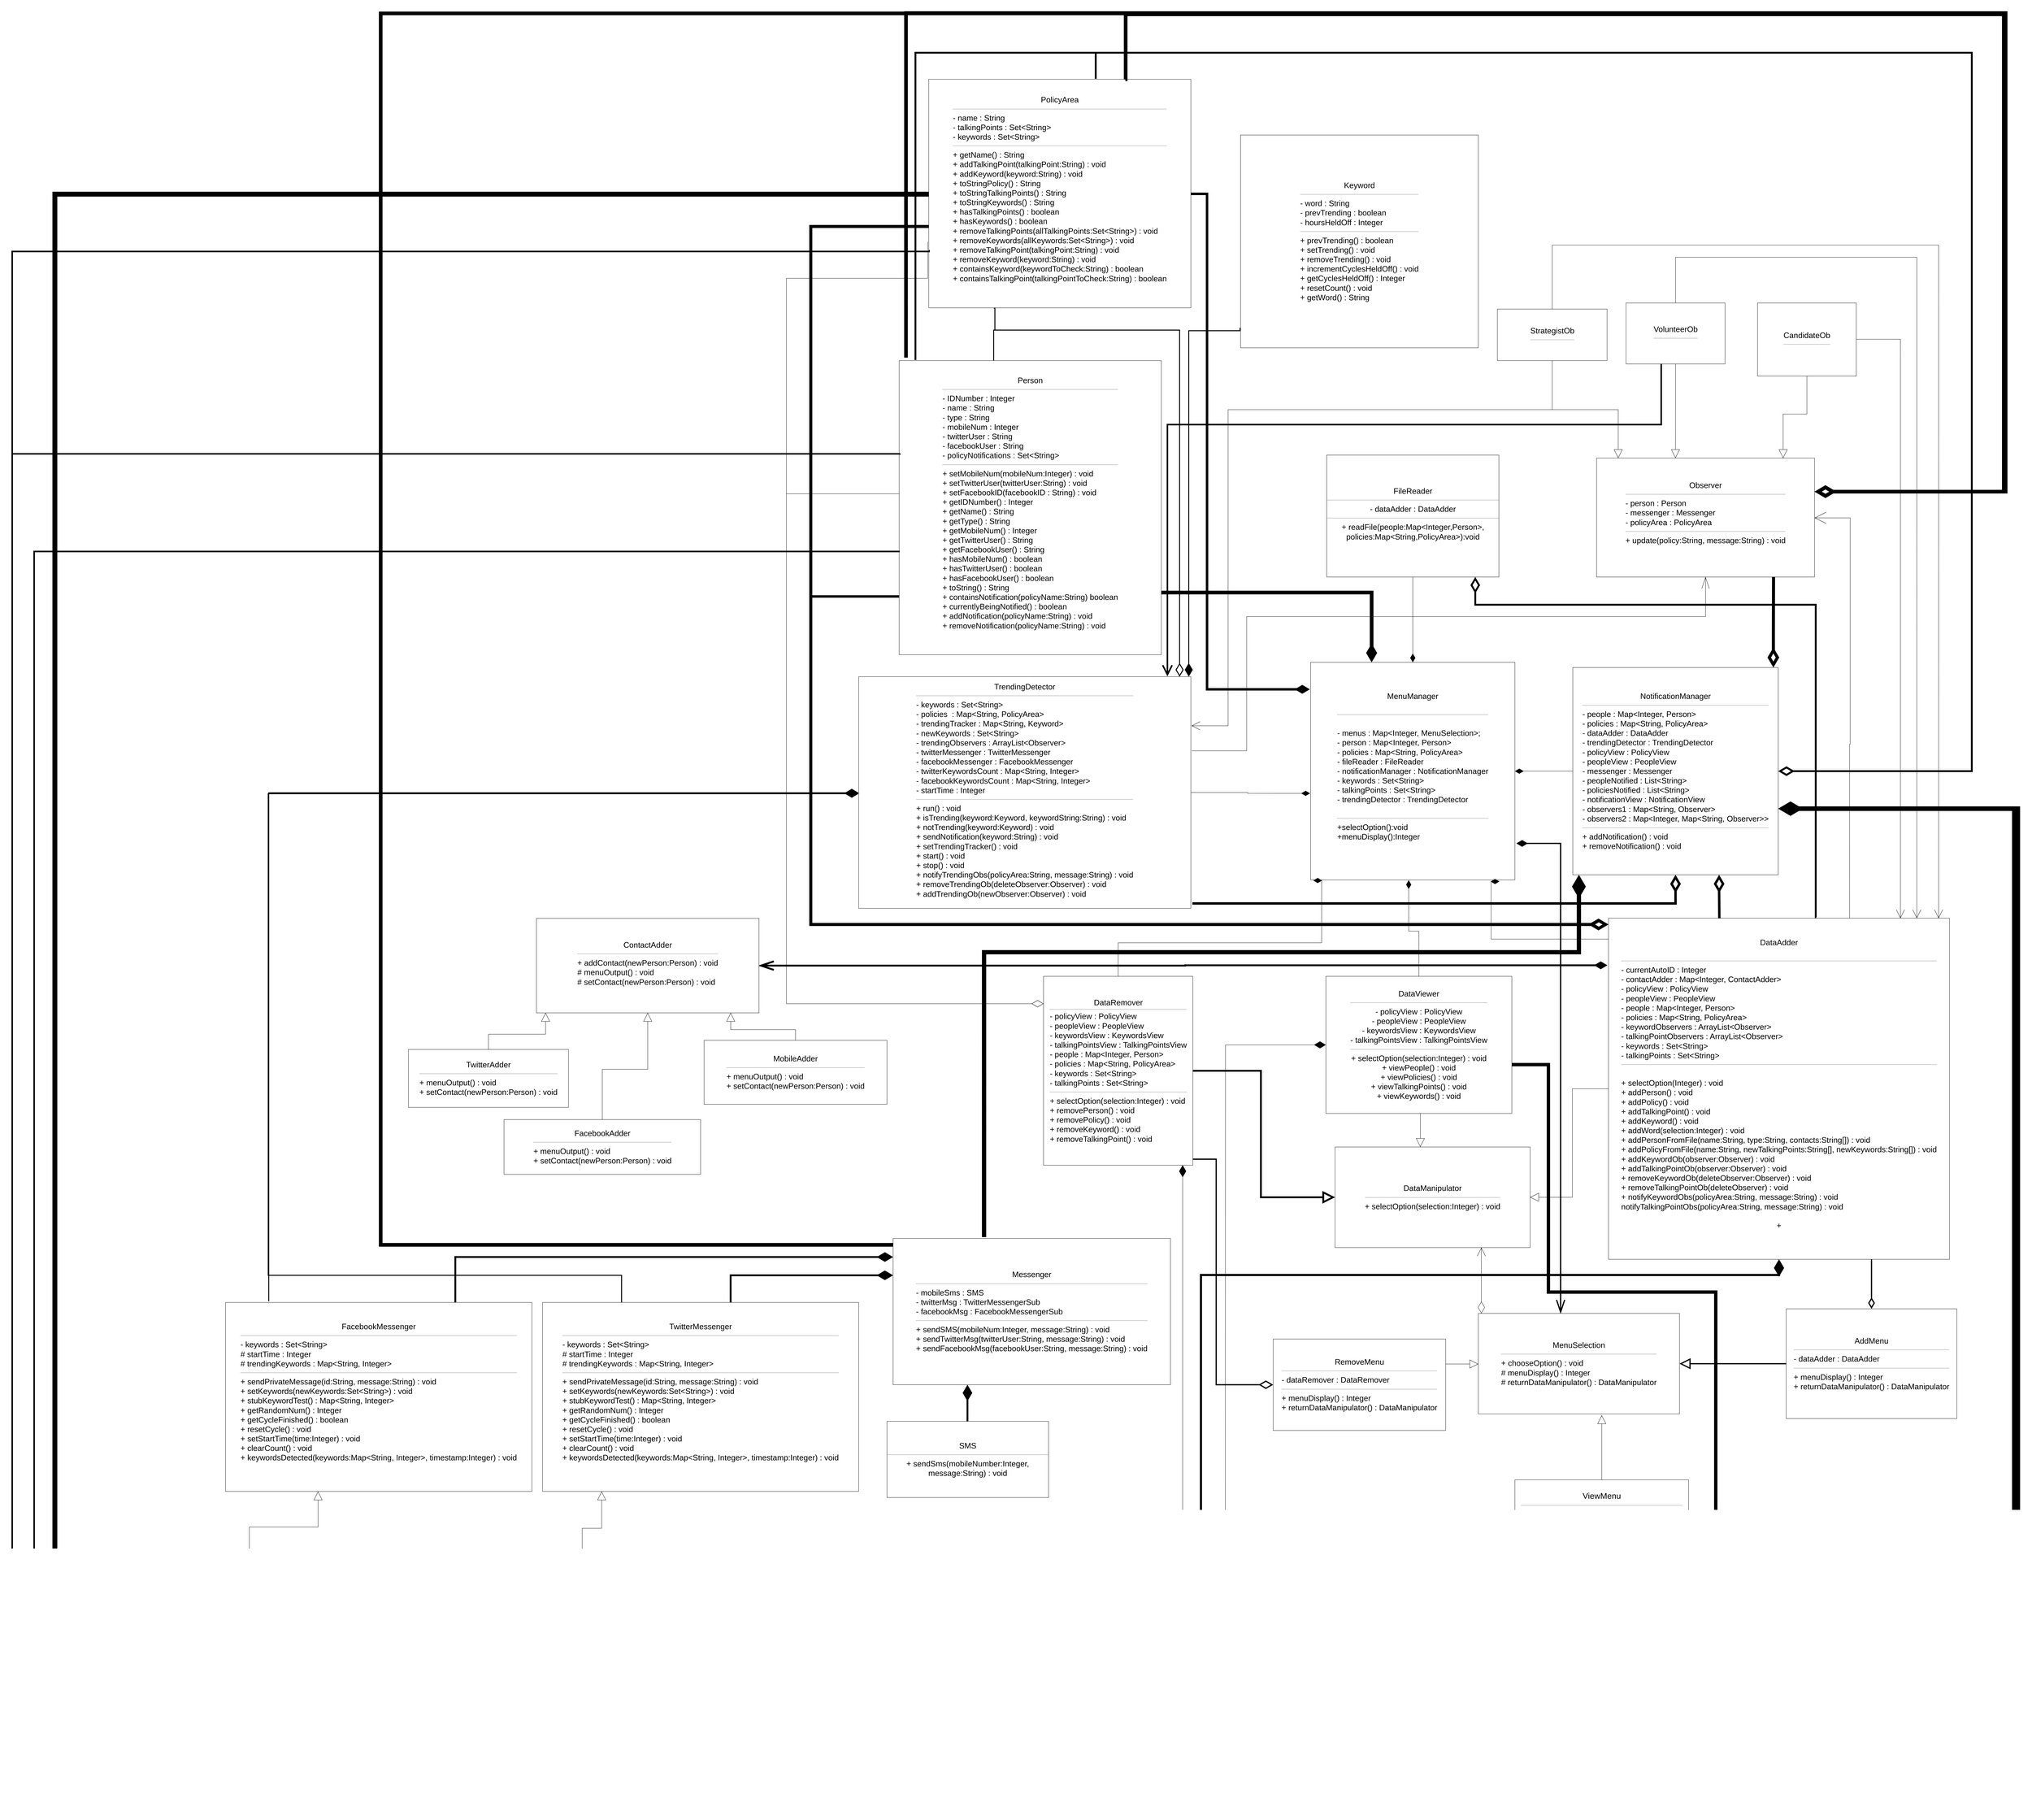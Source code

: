 <mxfile version="10.6.8" type="device"><diagram id="2XNzEQQqaZjqp-miklKY" name="Page-1"><mxGraphModel dx="11630" dy="5775" grid="1" gridSize="10" guides="1" tooltips="1" connect="1" arrows="1" fold="1" page="1" pageScale="1" pageWidth="850" pageHeight="1100" math="0" shadow="0"><root><mxCell id="0"/><mxCell id="1" parent="0"/><mxCell id="mCYmjRKQpx3h0zUPPbpP-1" value="&lt;font style=&quot;font-size: 26px&quot;&gt;MenuManager&lt;br&gt;&lt;br&gt;&lt;hr&gt;&lt;br&gt;&lt;/font&gt;&lt;div style=&quot;text-align: left ; font-size: 26px&quot;&gt;&lt;font style=&quot;font-size: 26px&quot;&gt;- menus : Map&amp;lt;Integer, MenuSelection&amp;gt;;&lt;/font&gt;&lt;/div&gt;&lt;div style=&quot;text-align: left ; font-size: 26px&quot;&gt;&lt;font style=&quot;font-size: 26px&quot;&gt;- person : Map&amp;lt;Integer, Person&amp;gt;&lt;/font&gt;&lt;/div&gt;&lt;div style=&quot;text-align: left ; font-size: 26px&quot;&gt;&lt;font style=&quot;font-size: 26px&quot;&gt;- policies : Map&amp;lt;String, PolicyArea&amp;gt;&amp;nbsp;&lt;/font&gt;&lt;/div&gt;&lt;div style=&quot;text-align: left ; font-size: 26px&quot;&gt;&lt;font style=&quot;line-height: 120% ; font-size: 26px&quot;&gt;- fileReader : FileReader&lt;/font&gt;&lt;/div&gt;&lt;div style=&quot;text-align: left ; font-size: 26px&quot;&gt;&lt;font style=&quot;font-size: 26px&quot;&gt;- notificationManager : NotificationManager&lt;/font&gt;&lt;/div&gt;&lt;div style=&quot;text-align: left ; font-size: 26px&quot;&gt;&lt;font style=&quot;font-size: 26px&quot;&gt;- keywords : Set&amp;lt;String&amp;gt;&lt;/font&gt;&lt;/div&gt;&lt;div style=&quot;text-align: left ; font-size: 26px&quot;&gt;&lt;font style=&quot;font-size: 26px&quot;&gt;- talkingPoints : Set&amp;lt;String&amp;gt;&lt;/font&gt;&lt;/div&gt;&lt;div style=&quot;text-align: left ; font-size: 26px&quot;&gt;&lt;font style=&quot;font-size: 26px&quot;&gt;- trendingDetector : TrendingDetector&lt;/font&gt;&lt;/div&gt;&lt;div style=&quot;text-align: left ; font-size: 26px&quot;&gt;&lt;font style=&quot;font-size: 26px&quot;&gt;&lt;br&gt;&lt;/font&gt;&lt;/div&gt;&lt;div style=&quot;text-align: left ; font-size: 26px&quot;&gt;&lt;hr&gt;&lt;font style=&quot;font-size: 26px&quot;&gt;+selectOption():void&lt;/font&gt;&lt;/div&gt;&lt;div style=&quot;text-align: left ; font-size: 26px&quot;&gt;&lt;font style=&quot;font-size: 26px&quot;&gt;+menuDisplay():Integer&lt;/font&gt;&lt;/div&gt;&lt;div style=&quot;text-align: left ; font-size: 26px&quot;&gt;&lt;br&gt;&lt;/div&gt;" style="rounded=0;whiteSpace=wrap;html=1;" vertex="1" parent="1"><mxGeometry x="450" y="260" width="670" height="714" as="geometry"/></mxCell><mxCell id="mCYmjRKQpx3h0zUPPbpP-34" style="edgeStyle=orthogonalEdgeStyle;rounded=0;orthogonalLoop=1;jettySize=auto;html=1;startArrow=none;startFill=0;startSize=36;sourcePerimeterSpacing=0;endArrow=block;endFill=0;endSize=26;targetPerimeterSpacing=0;" edge="1" parent="1" source="mCYmjRKQpx3h0zUPPbpP-5" target="mCYmjRKQpx3h0zUPPbpP-33"><mxGeometry relative="1" as="geometry"/></mxCell><mxCell id="mCYmjRKQpx3h0zUPPbpP-48" style="edgeStyle=orthogonalEdgeStyle;rounded=0;orthogonalLoop=1;jettySize=auto;html=1;entryX=0.881;entryY=1.007;entryDx=0;entryDy=0;entryPerimeter=0;startArrow=none;startFill=0;startSize=36;sourcePerimeterSpacing=0;endArrow=diamondThin;endFill=1;endSize=26;targetPerimeterSpacing=0;" edge="1" parent="1" source="mCYmjRKQpx3h0zUPPbpP-5" target="mCYmjRKQpx3h0zUPPbpP-1"><mxGeometry relative="1" as="geometry"><Array as="points"><mxPoint x="1042" y="1168"/></Array></mxGeometry></mxCell><mxCell id="mCYmjRKQpx3h0zUPPbpP-80" style="edgeStyle=orthogonalEdgeStyle;rounded=0;orthogonalLoop=1;jettySize=auto;html=1;entryX=0.004;entryY=0.802;entryDx=0;entryDy=0;entryPerimeter=0;startArrow=diamondThin;startFill=0;startSize=36;sourcePerimeterSpacing=0;endArrow=none;endFill=0;endSize=26;targetPerimeterSpacing=0;strokeWidth=8;" edge="1" parent="1" source="mCYmjRKQpx3h0zUPPbpP-5" target="mCYmjRKQpx3h0zUPPbpP-25"><mxGeometry relative="1" as="geometry"><Array as="points"><mxPoint x="-1190" y="1120"/><mxPoint x="-1190" y="44"/></Array></mxGeometry></mxCell><mxCell id="mCYmjRKQpx3h0zUPPbpP-81" style="edgeStyle=orthogonalEdgeStyle;rounded=0;orthogonalLoop=1;jettySize=auto;html=1;entryX=0;entryY=0.644;entryDx=0;entryDy=0;entryPerimeter=0;startArrow=diamondThin;startFill=0;startSize=36;sourcePerimeterSpacing=0;endArrow=none;endFill=0;endSize=26;targetPerimeterSpacing=0;strokeWidth=10;" edge="1" parent="1" source="mCYmjRKQpx3h0zUPPbpP-5" target="mCYmjRKQpx3h0zUPPbpP-26"><mxGeometry relative="1" as="geometry"><Array as="points"><mxPoint x="-1190" y="1120"/><mxPoint x="-1190" y="-1170"/></Array></mxGeometry></mxCell><mxCell id="mCYmjRKQpx3h0zUPPbpP-82" style="edgeStyle=orthogonalEdgeStyle;rounded=0;orthogonalLoop=1;jettySize=auto;html=1;entryX=0.79;entryY=-0.008;entryDx=0;entryDy=0;entryPerimeter=0;startArrow=diamondThin;startFill=1;startSize=36;sourcePerimeterSpacing=0;endArrow=none;endFill=0;endSize=26;targetPerimeterSpacing=0;strokeWidth=7;" edge="1" parent="1" source="mCYmjRKQpx3h0zUPPbpP-5" target="mCYmjRKQpx3h0zUPPbpP-54"><mxGeometry relative="1" as="geometry"><Array as="points"><mxPoint x="1987" y="2270"/><mxPoint x="90" y="2270"/><mxPoint x="90" y="3140"/><mxPoint x="-850" y="3140"/></Array></mxGeometry></mxCell><mxCell id="mCYmjRKQpx3h0zUPPbpP-83" style="edgeStyle=orthogonalEdgeStyle;rounded=0;orthogonalLoop=1;jettySize=auto;html=1;startArrow=diamondThin;startFill=0;startSize=36;sourcePerimeterSpacing=0;endArrow=none;endFill=0;endSize=26;targetPerimeterSpacing=0;entryX=0.005;entryY=0.064;entryDx=0;entryDy=0;entryPerimeter=0;strokeWidth=7;" edge="1" parent="1" source="mCYmjRKQpx3h0zUPPbpP-5" target="mCYmjRKQpx3h0zUPPbpP-55"><mxGeometry relative="1" as="geometry"><mxPoint x="90" y="3320.0" as="targetPoint"/><Array as="points"><mxPoint x="1987" y="2270"/><mxPoint x="90" y="2270"/><mxPoint x="90" y="3350"/></Array></mxGeometry></mxCell><mxCell id="mCYmjRKQpx3h0zUPPbpP-5" value="&lt;font style=&quot;font-size: 26px&quot;&gt;DataAdder&lt;br&gt;&lt;br&gt;&lt;hr&gt;&lt;div style=&quot;text-align: left&quot;&gt;&lt;span&gt;- currentAutoID : Integer&lt;/span&gt;&lt;/div&gt;&lt;div style=&quot;text-align: left&quot;&gt;&lt;span&gt;- contactAdder : Map&amp;lt;Integer, ContactAdder&amp;gt;&lt;/span&gt;&lt;/div&gt;&lt;div style=&quot;text-align: left&quot;&gt;&lt;span&gt;- policyView : PolicyView&lt;/span&gt;&lt;/div&gt;&lt;div style=&quot;text-align: left&quot;&gt;&lt;span&gt;- peopleView : PeopleView&lt;/span&gt;&lt;/div&gt;&lt;div style=&quot;text-align: left&quot;&gt;&lt;span&gt;- people : Map&amp;lt;Integer, Person&amp;gt;&amp;nbsp;&lt;/span&gt;&lt;/div&gt;&lt;div style=&quot;text-align: left&quot;&gt;&lt;span&gt;- policies : Map&amp;lt;String, PolicyArea&amp;gt;&lt;/span&gt;&lt;/div&gt;&lt;div style=&quot;text-align: left&quot;&gt;&lt;span&gt;- keywordObservers : ArrayList&amp;lt;Observer&amp;gt;&lt;/span&gt;&lt;/div&gt;&lt;div style=&quot;text-align: left&quot;&gt;&lt;span&gt;- talkingPointObservers : ArrayList&amp;lt;Observer&amp;gt;&lt;/span&gt;&lt;/div&gt;&lt;div style=&quot;text-align: left&quot;&gt;&lt;span&gt;- keywords : Set&amp;lt;String&amp;gt;&lt;/span&gt;&lt;/div&gt;&lt;div style=&quot;text-align: left&quot;&gt;&lt;span&gt;- talkingPoints : Set&amp;lt;String&amp;gt;&lt;/span&gt;&lt;/div&gt;&lt;hr&gt;&lt;br&gt;&lt;div style=&quot;text-align: left&quot;&gt;&lt;span&gt;+ selectOption(Integer) : void&lt;/span&gt;&lt;/div&gt;&lt;div style=&quot;text-align: left&quot;&gt;&lt;span&gt;+ addPerson() : void&lt;/span&gt;&lt;/div&gt;&lt;div style=&quot;text-align: left&quot;&gt;&lt;span&gt;+ addPolicy() : void&lt;/span&gt;&lt;/div&gt;&lt;div style=&quot;text-align: left&quot;&gt;&lt;span&gt;+ addTalkingPoint() : void&lt;/span&gt;&lt;/div&gt;&lt;div style=&quot;text-align: left&quot;&gt;&lt;span&gt;+ addKeyword() : void&lt;/span&gt;&lt;/div&gt;&lt;div style=&quot;text-align: left&quot;&gt;&lt;span&gt;+ addWord(selection:Integer) : void&lt;/span&gt;&lt;/div&gt;&lt;div style=&quot;text-align: left&quot;&gt;&lt;span&gt;+ addPersonFromFile(name:String, type:String, contacts:String[]) : void&lt;/span&gt;&lt;/div&gt;&lt;div style=&quot;text-align: left&quot;&gt;&lt;span&gt;+ addPolicyFromFile(name:String, newTalkingPoints:String[], newKeywords:String[]) : void&lt;/span&gt;&lt;/div&gt;&lt;div style=&quot;text-align: left&quot;&gt;&lt;span&gt;+ addKeywordOb(observer:Observer) : void&lt;/span&gt;&lt;/div&gt;&lt;div style=&quot;text-align: left&quot;&gt;&lt;span&gt;+ addTalkingPointOb(observer:Observer) : void&lt;/span&gt;&lt;/div&gt;&lt;div style=&quot;text-align: left&quot;&gt;&lt;span&gt;+ removeKeywordOb(deleteObserver:Observer) : void&lt;/span&gt;&lt;/div&gt;&lt;div style=&quot;text-align: left&quot;&gt;&lt;span&gt;+ removeTalkingPointOb(deleteObserver) : void&lt;/span&gt;&lt;/div&gt;&lt;div style=&quot;text-align: left&quot;&gt;&lt;span&gt;+ notifyKeywordObs(policyArea:String, message:String) : void&lt;/span&gt;&lt;/div&gt;&lt;div style=&quot;text-align: left&quot;&gt;&lt;span&gt;notifyTalkingPointObs(policyArea:String, message:String) : void&lt;/span&gt;&lt;/div&gt;&lt;br&gt;+&lt;br&gt;&lt;br&gt;&lt;/font&gt;" style="whiteSpace=wrap;html=1;aspect=fixed;" vertex="1" parent="1"><mxGeometry x="1427" y="1099.5" width="1119" height="1119" as="geometry"/></mxCell><mxCell id="mCYmjRKQpx3h0zUPPbpP-44" style="edgeStyle=orthogonalEdgeStyle;rounded=0;orthogonalLoop=1;jettySize=auto;html=1;startArrow=none;startFill=0;startSize=36;sourcePerimeterSpacing=0;endArrow=block;endFill=0;endSize=26;targetPerimeterSpacing=0;strokeWidth=6;" edge="1" parent="1" source="mCYmjRKQpx3h0zUPPbpP-7" target="mCYmjRKQpx3h0zUPPbpP-33"><mxGeometry relative="1" as="geometry"/></mxCell><mxCell id="mCYmjRKQpx3h0zUPPbpP-47" style="edgeStyle=orthogonalEdgeStyle;rounded=0;orthogonalLoop=1;jettySize=auto;html=1;entryX=0.056;entryY=1.003;entryDx=0;entryDy=0;entryPerimeter=0;startArrow=none;startFill=0;startSize=36;sourcePerimeterSpacing=0;endArrow=diamondThin;endFill=1;endSize=26;targetPerimeterSpacing=0;" edge="1" parent="1" source="mCYmjRKQpx3h0zUPPbpP-7" target="mCYmjRKQpx3h0zUPPbpP-1"><mxGeometry relative="1" as="geometry"><Array as="points"><mxPoint x="-182" y="1180"/><mxPoint x="486" y="1180"/></Array></mxGeometry></mxCell><mxCell id="mCYmjRKQpx3h0zUPPbpP-87" style="edgeStyle=orthogonalEdgeStyle;rounded=0;orthogonalLoop=1;jettySize=auto;html=1;entryX=0.004;entryY=0.453;entryDx=0;entryDy=0;entryPerimeter=0;startArrow=diamondThin;startFill=0;startSize=36;sourcePerimeterSpacing=0;endArrow=none;endFill=0;endSize=26;targetPerimeterSpacing=0;" edge="1" parent="1" source="mCYmjRKQpx3h0zUPPbpP-7" target="mCYmjRKQpx3h0zUPPbpP-25"><mxGeometry relative="1" as="geometry"><Array as="points"><mxPoint x="-1270" y="1380"/><mxPoint x="-1270" y="-293"/></Array></mxGeometry></mxCell><mxCell id="mCYmjRKQpx3h0zUPPbpP-88" style="edgeStyle=orthogonalEdgeStyle;rounded=0;orthogonalLoop=1;jettySize=auto;html=1;entryX=-0.004;entryY=0.711;entryDx=0;entryDy=0;entryPerimeter=0;startArrow=diamondThin;startFill=0;startSize=36;sourcePerimeterSpacing=0;endArrow=none;endFill=0;endSize=26;targetPerimeterSpacing=0;" edge="1" parent="1" source="mCYmjRKQpx3h0zUPPbpP-7" target="mCYmjRKQpx3h0zUPPbpP-26"><mxGeometry relative="1" as="geometry"><Array as="points"><mxPoint x="-1270" y="1380"/><mxPoint x="-1270" y="-1000"/><mxPoint x="-807" y="-1000"/></Array></mxGeometry></mxCell><mxCell id="mCYmjRKQpx3h0zUPPbpP-92" style="edgeStyle=orthogonalEdgeStyle;rounded=0;orthogonalLoop=1;jettySize=auto;html=1;startArrow=diamondThin;startFill=1;startSize=36;sourcePerimeterSpacing=0;endArrow=none;endFill=0;endSize=26;targetPerimeterSpacing=0;entryX=0.75;entryY=0;entryDx=0;entryDy=0;" edge="1" parent="1" source="mCYmjRKQpx3h0zUPPbpP-7" target="mCYmjRKQpx3h0zUPPbpP-53"><mxGeometry relative="1" as="geometry"><mxPoint x="-181.5" y="3030.0" as="targetPoint"/><Array as="points"><mxPoint x="30" y="3090"/><mxPoint x="-197" y="3090"/></Array></mxGeometry></mxCell><mxCell id="mCYmjRKQpx3h0zUPPbpP-93" style="edgeStyle=orthogonalEdgeStyle;rounded=0;orthogonalLoop=1;jettySize=auto;html=1;entryX=0.5;entryY=0;entryDx=0;entryDy=0;startArrow=diamondThin;startFill=1;startSize=36;sourcePerimeterSpacing=0;endArrow=none;endFill=0;endSize=26;targetPerimeterSpacing=0;" edge="1" parent="1" source="mCYmjRKQpx3h0zUPPbpP-7" target="mCYmjRKQpx3h0zUPPbpP-54"><mxGeometry relative="1" as="geometry"><Array as="points"><mxPoint x="30" y="3090"/><mxPoint x="-1033" y="3090"/></Array></mxGeometry></mxCell><mxCell id="mCYmjRKQpx3h0zUPPbpP-94" style="edgeStyle=orthogonalEdgeStyle;rounded=0;orthogonalLoop=1;jettySize=auto;html=1;startArrow=diamondThin;startFill=1;startSize=36;sourcePerimeterSpacing=0;endArrow=none;endFill=0;endSize=26;targetPerimeterSpacing=0;" edge="1" parent="1" source="mCYmjRKQpx3h0zUPPbpP-7" target="mCYmjRKQpx3h0zUPPbpP-57"><mxGeometry relative="1" as="geometry"><Array as="points"><mxPoint x="30" y="3090"/><mxPoint x="1067" y="3090"/></Array></mxGeometry></mxCell><mxCell id="mCYmjRKQpx3h0zUPPbpP-95" style="edgeStyle=orthogonalEdgeStyle;rounded=0;orthogonalLoop=1;jettySize=auto;html=1;startArrow=diamondThin;startFill=1;startSize=36;sourcePerimeterSpacing=0;endArrow=none;endFill=0;endSize=26;targetPerimeterSpacing=0;strokeWidth=1;" edge="1" parent="1" source="mCYmjRKQpx3h0zUPPbpP-7" target="mCYmjRKQpx3h0zUPPbpP-55"><mxGeometry relative="1" as="geometry"><Array as="points"><mxPoint x="30" y="3090"/><mxPoint x="397" y="3090"/></Array></mxGeometry></mxCell><mxCell id="mCYmjRKQpx3h0zUPPbpP-100" style="edgeStyle=orthogonalEdgeStyle;rounded=0;orthogonalLoop=1;jettySize=auto;html=1;startArrow=none;startFill=0;startSize=36;sourcePerimeterSpacing=0;endArrow=diamondThin;endFill=0;endSize=26;targetPerimeterSpacing=0;strokeWidth=4;" edge="1" parent="1" source="mCYmjRKQpx3h0zUPPbpP-5" target="mCYmjRKQpx3h0zUPPbpP-19"><mxGeometry relative="1" as="geometry"><Array as="points"><mxPoint x="2290" y="2280"/><mxPoint x="2290" y="2280"/></Array></mxGeometry></mxCell><mxCell id="mCYmjRKQpx3h0zUPPbpP-7" value="&lt;font style=&quot;font-size: 26px&quot;&gt;DataRemover&lt;/font&gt;&lt;hr&gt;&lt;font style=&quot;font-size: 26px&quot;&gt;&lt;div style=&quot;text-align: left&quot;&gt;&lt;span&gt;- policyView : PolicyView&lt;/span&gt;&lt;/div&gt;&lt;div style=&quot;text-align: left&quot;&gt;&lt;span&gt;- peopleView : PeopleView&lt;/span&gt;&lt;/div&gt;&lt;div style=&quot;text-align: left&quot;&gt;&lt;span&gt;- keywordsView : KeywordsView&lt;/span&gt;&lt;/div&gt;&lt;/font&gt;&lt;font style=&quot;font-size: 26px&quot;&gt;&lt;div style=&quot;text-align: left&quot;&gt;&lt;span&gt;- talkingPointsView : TalkingPointsView&lt;/span&gt;&lt;/div&gt;&lt;div style=&quot;text-align: left&quot;&gt;&lt;span&gt;- people : Map&amp;lt;Integer, Person&amp;gt;&amp;nbsp;&lt;/span&gt;&lt;/div&gt;&lt;div style=&quot;text-align: left&quot;&gt;&lt;span&gt;- policies : Map&amp;lt;String, PolicyArea&amp;gt;&lt;/span&gt;&lt;/div&gt;&lt;div style=&quot;text-align: left&quot;&gt;&lt;span&gt;- keywords : Set&amp;lt;String&amp;gt;&lt;/span&gt;&lt;/div&gt;&lt;div style=&quot;text-align: left&quot;&gt;&lt;span&gt;- talkingPoints : Set&amp;lt;String&amp;gt;&lt;/span&gt;&lt;/div&gt;&lt;/font&gt;&lt;hr style=&quot;text-align: left ; font-size: 26px&quot;&gt;&lt;font style=&quot;font-size: 26px&quot;&gt;&lt;div style=&quot;text-align: left&quot;&gt;&lt;span&gt;+ selectOption(selection:Integer) : void&lt;/span&gt;&lt;/div&gt;&lt;div style=&quot;text-align: left&quot;&gt;&lt;span&gt;+ removePerson() : void&lt;/span&gt;&lt;/div&gt;&lt;div style=&quot;text-align: left&quot;&gt;&lt;span&gt;+ removePolicy() : void&lt;/span&gt;&lt;/div&gt;&lt;div style=&quot;text-align: left&quot;&gt;&lt;span&gt;+ removeKeyword() : void&lt;/span&gt;&lt;/div&gt;&lt;div style=&quot;text-align: left&quot;&gt;&lt;span&gt;+ removeTalkingPoint() : void&lt;/span&gt;&lt;/div&gt;&lt;/font&gt;" style="rounded=0;whiteSpace=wrap;html=1;" vertex="1" parent="1"><mxGeometry x="-426.5" y="1290" width="490" height="620" as="geometry"/></mxCell><mxCell id="mCYmjRKQpx3h0zUPPbpP-11" style="edgeStyle=orthogonalEdgeStyle;rounded=0;orthogonalLoop=1;jettySize=auto;html=1;entryX=0.48;entryY=1.001;entryDx=0;entryDy=0;entryPerimeter=0;startArrow=none;startFill=0;startSize=36;sourcePerimeterSpacing=0;endArrow=diamondThin;endFill=1;endSize=26;targetPerimeterSpacing=0;" edge="1" parent="1" source="mCYmjRKQpx3h0zUPPbpP-10" target="mCYmjRKQpx3h0zUPPbpP-1"><mxGeometry relative="1" as="geometry"/></mxCell><mxCell id="mCYmjRKQpx3h0zUPPbpP-35" style="edgeStyle=orthogonalEdgeStyle;rounded=0;orthogonalLoop=1;jettySize=auto;html=1;entryX=0.437;entryY=0;entryDx=0;entryDy=0;entryPerimeter=0;startArrow=none;startFill=0;startSize=36;sourcePerimeterSpacing=0;endArrow=block;endFill=0;endSize=26;targetPerimeterSpacing=0;" edge="1" parent="1" source="mCYmjRKQpx3h0zUPPbpP-10" target="mCYmjRKQpx3h0zUPPbpP-33"><mxGeometry relative="1" as="geometry"><Array as="points"><mxPoint x="810" y="1800"/><mxPoint x="810" y="1800"/></Array></mxGeometry></mxCell><mxCell id="mCYmjRKQpx3h0zUPPbpP-96" style="edgeStyle=orthogonalEdgeStyle;rounded=0;orthogonalLoop=1;jettySize=auto;html=1;startArrow=diamondThin;startFill=1;startSize=36;sourcePerimeterSpacing=0;endArrow=none;endFill=0;endSize=26;targetPerimeterSpacing=0;strokeWidth=1;" edge="1" parent="1" source="mCYmjRKQpx3h0zUPPbpP-10"><mxGeometry relative="1" as="geometry"><mxPoint x="170" y="3090.0" as="targetPoint"/></mxGeometry></mxCell><mxCell id="mCYmjRKQpx3h0zUPPbpP-10" value="&lt;font style=&quot;font-size: 26px&quot;&gt;DataViewer&lt;/font&gt;&lt;hr style=&quot;font-size: 26px&quot;&gt;&lt;font style=&quot;font-size: 26px&quot;&gt;- policyView : PolicyView&lt;br&gt;- peopleView : PeopleView&lt;br&gt;- keywordsView : KeywordsView&lt;br&gt;- talkingPointsView : TalkingPointsView&lt;/font&gt;&lt;hr style=&quot;font-size: 26px&quot;&gt;&lt;font style=&quot;font-size: 26px&quot;&gt;+ selectOption(selection:Integer) : void&lt;br&gt;+ viewPeople() : void&lt;br&gt;+ viewPolicies() : void&lt;br&gt;+ viewTalkingPoints() : void&lt;br&gt;+ viewKeywords() : void&lt;/font&gt;&lt;br&gt;" style="rounded=0;whiteSpace=wrap;html=1;" vertex="1" parent="1"><mxGeometry x="500" y="1290" width="610" height="450" as="geometry"/></mxCell><mxCell id="mCYmjRKQpx3h0zUPPbpP-14" style="edgeStyle=orthogonalEdgeStyle;rounded=0;orthogonalLoop=1;jettySize=auto;html=1;entryX=0.5;entryY=0;entryDx=0;entryDy=0;startArrow=none;startFill=0;startSize=36;sourcePerimeterSpacing=0;endArrow=diamondThin;endFill=1;endSize=26;targetPerimeterSpacing=0;" edge="1" parent="1" source="mCYmjRKQpx3h0zUPPbpP-12" target="mCYmjRKQpx3h0zUPPbpP-1"><mxGeometry relative="1" as="geometry"/></mxCell><mxCell id="mCYmjRKQpx3h0zUPPbpP-106" style="edgeStyle=orthogonalEdgeStyle;rounded=0;orthogonalLoop=1;jettySize=auto;html=1;entryX=0.609;entryY=-0.003;entryDx=0;entryDy=0;entryPerimeter=0;startArrow=diamondThin;startFill=0;startSize=36;sourcePerimeterSpacing=0;endArrow=none;endFill=0;endSize=26;targetPerimeterSpacing=0;strokeWidth=6;" edge="1" parent="1" source="mCYmjRKQpx3h0zUPPbpP-12" target="mCYmjRKQpx3h0zUPPbpP-5"><mxGeometry relative="1" as="geometry"><Array as="points"><mxPoint x="990" y="71"/><mxPoint x="2107" y="71"/></Array></mxGeometry></mxCell><mxCell id="mCYmjRKQpx3h0zUPPbpP-12" value="&lt;font style=&quot;font-size: 26px&quot;&gt;FileReader&lt;/font&gt;&lt;hr style=&quot;font-size: 26px&quot;&gt;&lt;font style=&quot;font-size: 26px&quot;&gt;- dataAdder : DataAdder&lt;/font&gt;&lt;hr style=&quot;font-size: 26px&quot;&gt;&lt;font style=&quot;font-size: 26px&quot;&gt;+ readFile(people:Map&amp;lt;Integer,Person&amp;gt;, policies:Map&amp;lt;String,PolicyArea&amp;gt;):void&lt;br&gt;&lt;/font&gt;&lt;br&gt;" style="rounded=0;whiteSpace=wrap;html=1;" vertex="1" parent="1"><mxGeometry x="502.5" y="-420" width="565" height="400" as="geometry"/></mxCell><mxCell id="mCYmjRKQpx3h0zUPPbpP-22" style="edgeStyle=orthogonalEdgeStyle;rounded=0;orthogonalLoop=1;jettySize=auto;html=1;entryX=-0.003;entryY=0.602;entryDx=0;entryDy=0;entryPerimeter=0;startArrow=none;startFill=0;startSize=36;sourcePerimeterSpacing=0;endArrow=diamondThin;endFill=1;endSize=26;targetPerimeterSpacing=0;" edge="1" parent="1" source="mCYmjRKQpx3h0zUPPbpP-15" target="mCYmjRKQpx3h0zUPPbpP-1"><mxGeometry relative="1" as="geometry"/></mxCell><mxCell id="mCYmjRKQpx3h0zUPPbpP-125" style="edgeStyle=orthogonalEdgeStyle;rounded=0;orthogonalLoop=1;jettySize=auto;html=1;entryX=0.25;entryY=1;entryDx=0;entryDy=0;startArrow=diamondThin;startFill=0;startSize=36;sourcePerimeterSpacing=0;endArrow=none;endFill=0;endSize=26;targetPerimeterSpacing=0;strokeWidth=3;" edge="1" parent="1" source="mCYmjRKQpx3h0zUPPbpP-15" target="mCYmjRKQpx3h0zUPPbpP-26"><mxGeometry relative="1" as="geometry"><Array as="points"><mxPoint x="20" y="-830"/><mxPoint x="-586" y="-830"/><mxPoint x="-586" y="-902"/></Array></mxGeometry></mxCell><mxCell id="mCYmjRKQpx3h0zUPPbpP-126" style="edgeStyle=orthogonalEdgeStyle;rounded=0;orthogonalLoop=1;jettySize=auto;html=1;entryX=0.357;entryY=0.002;entryDx=0;entryDy=0;entryPerimeter=0;startArrow=diamondThin;startFill=0;startSize=36;sourcePerimeterSpacing=0;endArrow=none;endFill=0;endSize=26;targetPerimeterSpacing=0;strokeWidth=3;" edge="1" parent="1" source="mCYmjRKQpx3h0zUPPbpP-15" target="mCYmjRKQpx3h0zUPPbpP-25"><mxGeometry relative="1" as="geometry"><Array as="points"><mxPoint x="20" y="-830"/><mxPoint x="-590" y="-830"/><mxPoint x="-590" y="-728"/></Array></mxGeometry></mxCell><mxCell id="mCYmjRKQpx3h0zUPPbpP-127" style="edgeStyle=orthogonalEdgeStyle;rounded=0;orthogonalLoop=1;jettySize=auto;html=1;entryX=-0.002;entryY=0.906;entryDx=0;entryDy=0;entryPerimeter=0;startArrow=diamondThin;startFill=1;startSize=36;sourcePerimeterSpacing=0;endArrow=none;endFill=0;endSize=26;targetPerimeterSpacing=0;strokeWidth=3;" edge="1" parent="1" source="mCYmjRKQpx3h0zUPPbpP-15" target="mCYmjRKQpx3h0zUPPbpP-27"><mxGeometry relative="1" as="geometry"><Array as="points"><mxPoint x="50" y="-828"/><mxPoint x="218" y="-828"/></Array></mxGeometry></mxCell><mxCell id="mCYmjRKQpx3h0zUPPbpP-128" style="edgeStyle=orthogonalEdgeStyle;rounded=0;orthogonalLoop=1;jettySize=auto;html=1;entryX=0.141;entryY=-0.006;entryDx=0;entryDy=0;entryPerimeter=0;startArrow=diamondThin;startFill=1;startSize=36;sourcePerimeterSpacing=0;endArrow=none;endFill=0;endSize=26;targetPerimeterSpacing=0;strokeWidth=3;" edge="1" parent="1" source="mCYmjRKQpx3h0zUPPbpP-15" target="mCYmjRKQpx3h0zUPPbpP-60"><mxGeometry relative="1" as="geometry"><Array as="points"><mxPoint x="-2969" y="688"/></Array></mxGeometry></mxCell><mxCell id="mCYmjRKQpx3h0zUPPbpP-129" style="edgeStyle=orthogonalEdgeStyle;rounded=0;orthogonalLoop=1;jettySize=auto;html=1;entryX=0.25;entryY=0;entryDx=0;entryDy=0;startArrow=diamondThin;startFill=1;startSize=36;sourcePerimeterSpacing=0;endArrow=none;endFill=0;endSize=26;targetPerimeterSpacing=0;strokeWidth=3;" edge="1" parent="1" source="mCYmjRKQpx3h0zUPPbpP-15" target="mCYmjRKQpx3h0zUPPbpP-59"><mxGeometry relative="1" as="geometry"><Array as="points"><mxPoint x="-2970" y="691"/><mxPoint x="-2970" y="2271"/><mxPoint x="-1810" y="2271"/></Array></mxGeometry></mxCell><mxCell id="mCYmjRKQpx3h0zUPPbpP-15" value="&lt;font style=&quot;font-size: 26px&quot;&gt;TrendingDetector&lt;/font&gt;&lt;hr style=&quot;font-size: 26px&quot;&gt;&lt;div style=&quot;text-align: left ; font-size: 26px&quot;&gt;&lt;span&gt;&lt;font style=&quot;font-size: 26px&quot;&gt;- keywords : Set&amp;lt;String&amp;gt;&lt;/font&gt;&lt;/span&gt;&lt;/div&gt;&lt;div style=&quot;text-align: left ; font-size: 26px&quot;&gt;&lt;span&gt;&lt;font style=&quot;font-size: 26px&quot;&gt;- policies&amp;nbsp; : Map&amp;lt;String, PolicyArea&amp;gt;&lt;/font&gt;&lt;/span&gt;&lt;/div&gt;&lt;div style=&quot;text-align: left ; font-size: 26px&quot;&gt;&lt;span&gt;&lt;font style=&quot;font-size: 26px&quot;&gt;- trendingTracker : Map&amp;lt;String, Keyword&amp;gt;&lt;/font&gt;&lt;/span&gt;&lt;/div&gt;&lt;div style=&quot;text-align: left ; font-size: 26px&quot;&gt;&lt;span&gt;&lt;font style=&quot;font-size: 26px&quot;&gt;- newKeywords : Set&amp;lt;String&amp;gt;&lt;/font&gt;&lt;/span&gt;&lt;/div&gt;&lt;div style=&quot;text-align: left ; font-size: 26px&quot;&gt;&lt;span&gt;&lt;font style=&quot;font-size: 26px&quot;&gt;- trendingObservers : ArrayList&amp;lt;Observer&amp;gt;&lt;/font&gt;&lt;/span&gt;&lt;/div&gt;&lt;div style=&quot;text-align: left ; font-size: 26px&quot;&gt;&lt;span&gt;&lt;font style=&quot;font-size: 26px&quot;&gt;- twitterMessenger : TwitterMessenger&lt;/font&gt;&lt;/span&gt;&lt;/div&gt;&lt;div style=&quot;text-align: left ; font-size: 26px&quot;&gt;&lt;span&gt;&lt;font style=&quot;font-size: 26px&quot;&gt;- facebookMessenger : FacebookMessenger&lt;/font&gt;&lt;/span&gt;&lt;/div&gt;&lt;div style=&quot;text-align: left ; font-size: 26px&quot;&gt;&lt;span&gt;&lt;font style=&quot;font-size: 26px&quot;&gt;- twitterKeywordsCount : Map&amp;lt;String, Integer&amp;gt;&lt;/font&gt;&lt;/span&gt;&lt;/div&gt;&lt;div style=&quot;text-align: left ; font-size: 26px&quot;&gt;&lt;span&gt;&lt;font style=&quot;font-size: 26px&quot;&gt;- facebookKeywordsCount : Map&amp;lt;String, Integer&amp;gt;&lt;/font&gt;&lt;/span&gt;&lt;/div&gt;&lt;div style=&quot;text-align: left ; font-size: 26px&quot;&gt;&lt;span&gt;&lt;font style=&quot;font-size: 26px&quot;&gt;- startTime : Integer&lt;/font&gt;&lt;/span&gt;&lt;/div&gt;&lt;hr style=&quot;text-align: left ; font-size: 26px&quot;&gt;&lt;div style=&quot;text-align: left ; font-size: 26px&quot;&gt;&lt;span&gt;&lt;font style=&quot;font-size: 26px&quot;&gt;+ run() : void&lt;/font&gt;&lt;/span&gt;&lt;/div&gt;&lt;div style=&quot;text-align: left ; font-size: 26px&quot;&gt;&lt;span&gt;&lt;font style=&quot;font-size: 26px&quot;&gt;+ isTrending(keyword:Keyword, keywordString:String) : void&lt;/font&gt;&lt;/span&gt;&lt;/div&gt;&lt;div style=&quot;text-align: left ; font-size: 26px&quot;&gt;&lt;span&gt;&lt;font style=&quot;font-size: 26px&quot;&gt;+ notTrending(keyword:Keyword) : void&lt;/font&gt;&lt;/span&gt;&lt;/div&gt;&lt;div style=&quot;text-align: left ; font-size: 26px&quot;&gt;&lt;span&gt;&lt;font style=&quot;font-size: 26px&quot;&gt;+ sendNotification(keyword:String) : void&lt;/font&gt;&lt;/span&gt;&lt;/div&gt;&lt;div style=&quot;text-align: left ; font-size: 26px&quot;&gt;&lt;span&gt;&lt;font style=&quot;font-size: 26px&quot;&gt;+ setTrendingTracker() : void&lt;/font&gt;&lt;/span&gt;&lt;/div&gt;&lt;div style=&quot;text-align: left ; font-size: 26px&quot;&gt;&lt;span&gt;&lt;font style=&quot;font-size: 26px&quot;&gt;+ start() : void&lt;/font&gt;&lt;/span&gt;&lt;/div&gt;&lt;div style=&quot;text-align: left ; font-size: 26px&quot;&gt;&lt;span&gt;&lt;font style=&quot;font-size: 26px&quot;&gt;+ stop() : void&lt;/font&gt;&lt;/span&gt;&lt;/div&gt;&lt;div style=&quot;text-align: left ; font-size: 26px&quot;&gt;&lt;span&gt;&lt;font style=&quot;font-size: 26px&quot;&gt;+ notifyTrendingObs(policyArea:String, message:String) : void&lt;/font&gt;&lt;/span&gt;&lt;/div&gt;&lt;div style=&quot;text-align: left ; font-size: 26px&quot;&gt;&lt;span&gt;&lt;font style=&quot;font-size: 26px&quot;&gt;+ removeTrendingOb(deleteObserver:Observer) : void&lt;/font&gt;&lt;/span&gt;&lt;/div&gt;&lt;div style=&quot;text-align: left ; font-size: 26px&quot;&gt;&lt;font style=&quot;font-size: 26px&quot;&gt;&lt;font style=&quot;font-size: 26px&quot;&gt;+ addTrendingOb(newObserver:Observer) : vo&lt;/font&gt;id&lt;/font&gt;&lt;/div&gt;&lt;br&gt;" style="rounded=0;whiteSpace=wrap;html=1;" vertex="1" parent="1"><mxGeometry x="-1033" y="307" width="1090" height="760" as="geometry"/></mxCell><mxCell id="mCYmjRKQpx3h0zUPPbpP-23" style="edgeStyle=orthogonalEdgeStyle;rounded=0;orthogonalLoop=1;jettySize=auto;html=1;entryX=1;entryY=0.5;entryDx=0;entryDy=0;startArrow=none;startFill=0;startSize=36;sourcePerimeterSpacing=0;endArrow=diamondThin;endFill=1;endSize=26;targetPerimeterSpacing=0;" edge="1" parent="1" source="mCYmjRKQpx3h0zUPPbpP-17" target="mCYmjRKQpx3h0zUPPbpP-1"><mxGeometry relative="1" as="geometry"/></mxCell><mxCell id="mCYmjRKQpx3h0zUPPbpP-111" style="edgeStyle=orthogonalEdgeStyle;rounded=0;orthogonalLoop=1;jettySize=auto;html=1;entryX=0.637;entryY=-0.002;entryDx=0;entryDy=0;entryPerimeter=0;startArrow=diamondThin;startFill=0;startSize=36;sourcePerimeterSpacing=0;endArrow=none;endFill=0;endSize=26;targetPerimeterSpacing=0;strokeWidth=6;" edge="1" parent="1" source="mCYmjRKQpx3h0zUPPbpP-17" target="mCYmjRKQpx3h0zUPPbpP-26"><mxGeometry relative="1" as="geometry"><Array as="points"><mxPoint x="2619" y="617"/><mxPoint x="2619" y="-1740"/><mxPoint x="-256" y="-1740"/></Array></mxGeometry></mxCell><mxCell id="mCYmjRKQpx3h0zUPPbpP-112" style="edgeStyle=orthogonalEdgeStyle;rounded=0;orthogonalLoop=1;jettySize=auto;html=1;entryX=0.062;entryY=-0.002;entryDx=0;entryDy=0;entryPerimeter=0;startArrow=diamondThin;startFill=0;startSize=36;sourcePerimeterSpacing=0;endArrow=none;endFill=0;endSize=26;targetPerimeterSpacing=0;strokeWidth=6;" edge="1" parent="1" source="mCYmjRKQpx3h0zUPPbpP-17" target="mCYmjRKQpx3h0zUPPbpP-25"><mxGeometry relative="1" as="geometry"><Array as="points"><mxPoint x="2619" y="617"/><mxPoint x="2619" y="-1740"/><mxPoint x="-847" y="-1740"/></Array></mxGeometry></mxCell><mxCell id="mCYmjRKQpx3h0zUPPbpP-113" style="edgeStyle=orthogonalEdgeStyle;rounded=0;orthogonalLoop=1;jettySize=auto;html=1;entryX=0.325;entryY=0;entryDx=0;entryDy=0;entryPerimeter=0;startArrow=diamondThin;startFill=0;startSize=36;sourcePerimeterSpacing=0;endArrow=none;endFill=0;endSize=26;targetPerimeterSpacing=0;strokeWidth=8;" edge="1" parent="1" source="mCYmjRKQpx3h0zUPPbpP-17" target="mCYmjRKQpx3h0zUPPbpP-5"><mxGeometry relative="1" as="geometry"><Array as="points"><mxPoint x="1790" y="1010"/><mxPoint x="1790" y="1010"/></Array></mxGeometry></mxCell><mxCell id="mCYmjRKQpx3h0zUPPbpP-114" style="edgeStyle=orthogonalEdgeStyle;rounded=0;orthogonalLoop=1;jettySize=auto;html=1;startArrow=diamondThin;startFill=0;startSize=36;sourcePerimeterSpacing=0;endArrow=none;endFill=0;endSize=26;targetPerimeterSpacing=0;strokeWidth=8;" edge="1" parent="1" source="mCYmjRKQpx3h0zUPPbpP-17"><mxGeometry relative="1" as="geometry"><mxPoint x="62" y="1051" as="targetPoint"/><Array as="points"><mxPoint x="1647" y="1051"/><mxPoint x="62" y="1051"/></Array></mxGeometry></mxCell><mxCell id="mCYmjRKQpx3h0zUPPbpP-115" style="edgeStyle=orthogonalEdgeStyle;rounded=0;orthogonalLoop=1;jettySize=auto;html=1;entryX=0.328;entryY=-0.009;entryDx=0;entryDy=0;entryPerimeter=0;startArrow=diamondThin;startFill=1;startSize=36;sourcePerimeterSpacing=0;endArrow=none;endFill=0;endSize=26;targetPerimeterSpacing=0;strokeWidth=14;" edge="1" parent="1" source="mCYmjRKQpx3h0zUPPbpP-17" target="mCYmjRKQpx3h0zUPPbpP-52"><mxGeometry relative="1" as="geometry"><Array as="points"><mxPoint x="1330" y="1211"/><mxPoint x="-621" y="1211"/></Array></mxGeometry></mxCell><mxCell id="mCYmjRKQpx3h0zUPPbpP-116" style="edgeStyle=orthogonalEdgeStyle;rounded=0;orthogonalLoop=1;jettySize=auto;html=1;startArrow=diamondThin;startFill=1;startSize=36;sourcePerimeterSpacing=0;endArrow=none;endFill=0;endSize=26;targetPerimeterSpacing=0;strokeWidth=14;entryX=0.56;entryY=1.013;entryDx=0;entryDy=0;entryPerimeter=0;" edge="1" parent="1" source="mCYmjRKQpx3h0zUPPbpP-17" target="mCYmjRKQpx3h0zUPPbpP-55"><mxGeometry relative="1" as="geometry"><mxPoint x="2767.143" y="3790" as="targetPoint"/><Array as="points"><mxPoint x="2767" y="740"/><mxPoint x="2767" y="4011"/><mxPoint x="433" y="4011"/></Array></mxGeometry></mxCell><mxCell id="mCYmjRKQpx3h0zUPPbpP-117" style="edgeStyle=orthogonalEdgeStyle;rounded=0;orthogonalLoop=1;jettySize=auto;html=1;entryX=0.5;entryY=1;entryDx=0;entryDy=0;startArrow=diamondThin;startFill=1;startSize=36;sourcePerimeterSpacing=0;endArrow=none;endFill=0;endSize=26;targetPerimeterSpacing=0;strokeWidth=14;" edge="1" parent="1" source="mCYmjRKQpx3h0zUPPbpP-17" target="mCYmjRKQpx3h0zUPPbpP-54"><mxGeometry relative="1" as="geometry"><Array as="points"><mxPoint x="2758" y="740"/><mxPoint x="2758" y="4012"/><mxPoint x="-1034" y="4012"/></Array></mxGeometry></mxCell><mxCell id="mCYmjRKQpx3h0zUPPbpP-118" style="edgeStyle=orthogonalEdgeStyle;rounded=0;orthogonalLoop=1;jettySize=auto;html=1;entryX=0.812;entryY=0.999;entryDx=0;entryDy=0;entryPerimeter=0;startArrow=diamondThin;startFill=0;startSize=36;sourcePerimeterSpacing=0;endArrow=none;endFill=0;endSize=26;targetPerimeterSpacing=0;strokeWidth=10;" edge="1" parent="1" source="mCYmjRKQpx3h0zUPPbpP-17" target="mCYmjRKQpx3h0zUPPbpP-37"><mxGeometry relative="1" as="geometry"><Array as="points"><mxPoint x="1968" y="160"/><mxPoint x="1968" y="160"/></Array></mxGeometry></mxCell><mxCell id="mCYmjRKQpx3h0zUPPbpP-119" style="edgeStyle=orthogonalEdgeStyle;rounded=0;orthogonalLoop=1;jettySize=auto;html=1;entryX=0.5;entryY=1;entryDx=0;entryDy=0;startArrow=diamondThin;startFill=0;startSize=36;sourcePerimeterSpacing=0;endArrow=none;endFill=0;endSize=26;targetPerimeterSpacing=0;strokeWidth=15;" edge="1" parent="1" source="mCYmjRKQpx3h0zUPPbpP-17" target="mCYmjRKQpx3h0zUPPbpP-56"><mxGeometry relative="1" as="geometry"><Array as="points"><mxPoint x="2770" y="740"/><mxPoint x="2770" y="4010"/><mxPoint x="1707" y="4010"/></Array></mxGeometry></mxCell><mxCell id="mCYmjRKQpx3h0zUPPbpP-17" value="&lt;font style=&quot;font-size: 26px&quot;&gt;NotificationManager&lt;/font&gt;&lt;hr style=&quot;font-size: 26px&quot;&gt;&lt;font style=&quot;font-size: 26px&quot;&gt;&lt;div style=&quot;text-align: left&quot;&gt;&lt;span&gt;- people : Map&amp;lt;Integer, Person&amp;gt;&lt;/span&gt;&lt;/div&gt;&lt;div style=&quot;text-align: left&quot;&gt;&lt;span&gt;- policies : Map&amp;lt;String, PolicyArea&amp;gt;&amp;nbsp;&lt;/span&gt;&lt;/div&gt;&lt;div style=&quot;text-align: left&quot;&gt;&lt;span&gt;- dataAdder : DataAdder&lt;/span&gt;&lt;/div&gt;&lt;div style=&quot;text-align: left&quot;&gt;&lt;span&gt;- trendingDetector : TrendingDetector&lt;/span&gt;&lt;/div&gt;&lt;div style=&quot;text-align: left&quot;&gt;&lt;span&gt;- policyView : PolicyView&lt;/span&gt;&lt;/div&gt;&lt;div style=&quot;text-align: left&quot;&gt;&lt;span&gt;- peopleView : PeopleView&lt;/span&gt;&lt;/div&gt;&lt;div style=&quot;text-align: left&quot;&gt;&lt;span&gt;- messenger : Messenger&lt;/span&gt;&lt;/div&gt;&lt;div style=&quot;text-align: left&quot;&gt;&lt;span&gt;- peopleNotified : List&amp;lt;String&amp;gt;&lt;/span&gt;&lt;/div&gt;&lt;div style=&quot;text-align: left&quot;&gt;&lt;span&gt;- policiesNotified : List&amp;lt;String&amp;gt;&lt;/span&gt;&lt;/div&gt;&lt;div style=&quot;text-align: left&quot;&gt;&lt;span&gt;- notificationView : NotificationView&lt;/span&gt;&lt;/div&gt;&lt;div style=&quot;text-align: left&quot;&gt;&lt;span&gt;- observers1 : Map&amp;lt;String, Observer&amp;gt;&lt;/span&gt;&lt;/div&gt;&lt;div style=&quot;text-align: left&quot;&gt;&lt;span&gt;- observers2 : Map&amp;lt;Integer, Map&amp;lt;String, Observer&amp;gt;&amp;gt;&lt;/span&gt;&lt;/div&gt;&lt;/font&gt;&lt;hr style=&quot;text-align: left ; font-size: 26px&quot;&gt;&lt;font style=&quot;font-size: 26px&quot;&gt;&lt;div style=&quot;text-align: left&quot;&gt;&lt;span&gt;+ addNotification() : void&lt;/span&gt;&lt;/div&gt;&lt;div style=&quot;text-align: left&quot;&gt;&lt;span&gt;+ removeNotification() : void&lt;/span&gt;&lt;/div&gt;&lt;/font&gt;" style="rounded=0;whiteSpace=wrap;html=1;" vertex="1" parent="1"><mxGeometry x="1310" y="277" width="674" height="680" as="geometry"/></mxCell><mxCell id="mCYmjRKQpx3h0zUPPbpP-104" style="edgeStyle=orthogonalEdgeStyle;rounded=0;orthogonalLoop=1;jettySize=auto;html=1;entryX=1;entryY=0.5;entryDx=0;entryDy=0;startArrow=none;startFill=0;startSize=36;sourcePerimeterSpacing=0;endArrow=block;endFill=0;endSize=26;targetPerimeterSpacing=0;strokeWidth=4;" edge="1" parent="1" source="mCYmjRKQpx3h0zUPPbpP-19" target="mCYmjRKQpx3h0zUPPbpP-28"><mxGeometry relative="1" as="geometry"/></mxCell><mxCell id="mCYmjRKQpx3h0zUPPbpP-19" value="&lt;font style=&quot;font-size: 26px&quot;&gt;AddMenu&lt;/font&gt;&lt;hr style=&quot;font-size: 26px&quot;&gt;&lt;font style=&quot;font-size: 26px&quot;&gt;&lt;div style=&quot;text-align: left&quot;&gt;&lt;span&gt;- dataAdder : DataAdder&lt;/span&gt;&lt;/div&gt;&lt;/font&gt;&lt;hr style=&quot;text-align: left ; font-size: 26px&quot;&gt;&lt;font style=&quot;font-size: 26px&quot;&gt;&lt;div style=&quot;text-align: left&quot;&gt;&lt;span&gt;+ menuDisplay() : Integer&lt;/span&gt;&lt;/div&gt;&lt;div style=&quot;text-align: left&quot;&gt;&lt;span&gt;+ returnDataManipulator() : DataManipulator&lt;/span&gt;&lt;/div&gt;&lt;/font&gt;" style="rounded=0;whiteSpace=wrap;html=1;" vertex="1" parent="1"><mxGeometry x="2010" y="2381" width="560" height="360" as="geometry"/></mxCell><mxCell id="mCYmjRKQpx3h0zUPPbpP-32" style="edgeStyle=orthogonalEdgeStyle;rounded=0;orthogonalLoop=1;jettySize=auto;html=1;startArrow=none;startFill=0;startSize=36;sourcePerimeterSpacing=0;endArrow=block;endFill=0;endSize=26;targetPerimeterSpacing=0;" edge="1" parent="1" source="mCYmjRKQpx3h0zUPPbpP-20" target="mCYmjRKQpx3h0zUPPbpP-28"><mxGeometry relative="1" as="geometry"><Array as="points"><mxPoint x="930" y="2562"/><mxPoint x="930" y="2562"/></Array></mxGeometry></mxCell><mxCell id="mCYmjRKQpx3h0zUPPbpP-102" style="edgeStyle=orthogonalEdgeStyle;rounded=0;orthogonalLoop=1;jettySize=auto;html=1;startArrow=diamondThin;startFill=0;startSize=36;sourcePerimeterSpacing=0;endArrow=none;endFill=0;endSize=26;targetPerimeterSpacing=0;strokeWidth=4;" edge="1" parent="1" source="mCYmjRKQpx3h0zUPPbpP-20" target="mCYmjRKQpx3h0zUPPbpP-7"><mxGeometry relative="1" as="geometry"><Array as="points"><mxPoint x="140" y="2630"/><mxPoint x="140" y="1890"/></Array></mxGeometry></mxCell><mxCell id="mCYmjRKQpx3h0zUPPbpP-20" value="&lt;font style=&quot;font-size: 26px&quot;&gt;RemoveMenu&lt;/font&gt;&lt;hr style=&quot;font-size: 26px&quot;&gt;&lt;font style=&quot;font-size: 26px&quot;&gt;&lt;div style=&quot;text-align: left&quot;&gt;&lt;span&gt;- dataRemover : DataRemover&lt;/span&gt;&lt;/div&gt;&lt;/font&gt;&lt;hr style=&quot;text-align: left ; font-size: 26px&quot;&gt;&lt;font style=&quot;font-size: 26px&quot;&gt;&lt;div style=&quot;text-align: left&quot;&gt;&lt;span&gt;+ menuDisplay() : Integer&lt;/span&gt;&lt;/div&gt;&lt;div style=&quot;text-align: left&quot;&gt;&lt;span&gt;+ returnDataManipulator() : DataManipulator&lt;/span&gt;&lt;/div&gt;&lt;/font&gt;" style="rounded=0;whiteSpace=wrap;html=1;" vertex="1" parent="1"><mxGeometry x="327" y="2480" width="566" height="300" as="geometry"/></mxCell><mxCell id="mCYmjRKQpx3h0zUPPbpP-97" style="edgeStyle=orthogonalEdgeStyle;rounded=0;orthogonalLoop=1;jettySize=auto;html=1;startArrow=none;startFill=0;startSize=36;sourcePerimeterSpacing=0;endArrow=block;endFill=0;endSize=26;targetPerimeterSpacing=0;strokeWidth=1;" edge="1" parent="1" source="mCYmjRKQpx3h0zUPPbpP-21"><mxGeometry relative="1" as="geometry"><mxPoint x="1405" y="2730" as="targetPoint"/></mxGeometry></mxCell><mxCell id="mCYmjRKQpx3h0zUPPbpP-103" style="edgeStyle=orthogonalEdgeStyle;rounded=0;orthogonalLoop=1;jettySize=auto;html=1;entryX=1;entryY=0.644;entryDx=0;entryDy=0;entryPerimeter=0;startArrow=diamondThin;startFill=0;startSize=36;sourcePerimeterSpacing=0;endArrow=none;endFill=0;endSize=26;targetPerimeterSpacing=0;strokeWidth=11;" edge="1" parent="1" source="mCYmjRKQpx3h0zUPPbpP-21" target="mCYmjRKQpx3h0zUPPbpP-10"><mxGeometry relative="1" as="geometry"><Array as="points"><mxPoint x="1779" y="3071"/><mxPoint x="1779" y="2326"/><mxPoint x="1230" y="2326"/><mxPoint x="1230" y="1580"/></Array></mxGeometry></mxCell><mxCell id="mCYmjRKQpx3h0zUPPbpP-21" value="&lt;font style=&quot;font-size: 27px&quot;&gt;ViewMenu&lt;/font&gt;&lt;hr style=&quot;font-size: 27px&quot;&gt;&lt;div style=&quot;text-align: left ; font-size: 27px&quot;&gt;&lt;span&gt;&lt;font style=&quot;font-size: 27px&quot;&gt;- dataViewer : DataViewer&lt;/font&gt;&lt;/span&gt;&lt;/div&gt;&lt;hr style=&quot;text-align: left ; font-size: 27px&quot;&gt;&lt;div style=&quot;text-align: left ; font-size: 27px&quot;&gt;&lt;span&gt;&lt;font style=&quot;font-size: 27px&quot;&gt;+ menuDisplay() : Integer&lt;/font&gt;&lt;/span&gt;&lt;/div&gt;&lt;div style=&quot;text-align: left ; font-size: 27px&quot;&gt;&lt;span&gt;&lt;font style=&quot;font-size: 27px&quot;&gt;+ returnDataManipulator() : DataManipulator&lt;/font&gt;&lt;/span&gt;&lt;/div&gt;" style="rounded=0;whiteSpace=wrap;html=1;" vertex="1" parent="1"><mxGeometry x="1120" y="2942" width="570" height="260" as="geometry"/></mxCell><mxCell id="mCYmjRKQpx3h0zUPPbpP-77" style="edgeStyle=orthogonalEdgeStyle;rounded=0;orthogonalLoop=1;jettySize=auto;html=1;startArrow=none;startFill=0;startSize=36;sourcePerimeterSpacing=0;endArrow=diamondThin;endFill=1;endSize=26;targetPerimeterSpacing=0;strokeWidth=12;" edge="1" parent="1" source="mCYmjRKQpx3h0zUPPbpP-25" target="mCYmjRKQpx3h0zUPPbpP-1"><mxGeometry relative="1" as="geometry"><Array as="points"><mxPoint x="650" y="31"/></Array></mxGeometry></mxCell><mxCell id="mCYmjRKQpx3h0zUPPbpP-25" value="&lt;font style=&quot;font-size: 26px&quot;&gt;Person&lt;/font&gt;&lt;hr style=&quot;font-size: 26px&quot;&gt;&lt;font style=&quot;font-size: 26px&quot;&gt;&lt;div style=&quot;text-align: left&quot;&gt;&lt;span&gt;- IDNumber : Integer&lt;/span&gt;&lt;/div&gt;&lt;div style=&quot;text-align: left&quot;&gt;&lt;span&gt;- name : String&lt;/span&gt;&lt;/div&gt;&lt;div style=&quot;text-align: left&quot;&gt;&lt;span&gt;- type : String&lt;/span&gt;&lt;/div&gt;&lt;div style=&quot;text-align: left&quot;&gt;&lt;span&gt;- mobileNum : Integer&lt;/span&gt;&lt;/div&gt;&lt;div style=&quot;text-align: left&quot;&gt;&lt;span&gt;- twitterUser : String&lt;/span&gt;&lt;/div&gt;&lt;div style=&quot;text-align: left&quot;&gt;&lt;span&gt;- facebookUser : String&lt;/span&gt;&lt;/div&gt;&lt;div style=&quot;text-align: left&quot;&gt;&lt;span&gt;- policyNotifications : Set&amp;lt;String&amp;gt;&lt;/span&gt;&lt;/div&gt;&lt;/font&gt;&lt;hr style=&quot;text-align: left ; font-size: 26px&quot;&gt;&lt;font style=&quot;font-size: 26px&quot;&gt;&lt;div style=&quot;text-align: left&quot;&gt;&lt;span&gt;+ setMobileNum(mobileNum:Integer) : void&lt;/span&gt;&lt;/div&gt;&lt;div style=&quot;text-align: left&quot;&gt;&lt;span&gt;+ setTwitterUser(twitterUser:String) : void&lt;/span&gt;&lt;/div&gt;&lt;div style=&quot;text-align: left&quot;&gt;&lt;span&gt;+ setFacebookID(facebookID : String) : void&lt;/span&gt;&lt;/div&gt;&lt;div style=&quot;text-align: left&quot;&gt;&lt;span&gt;+ getIDNumber() : Integer&lt;/span&gt;&lt;/div&gt;&lt;div style=&quot;text-align: left&quot;&gt;&lt;span&gt;+ getName() : String&lt;/span&gt;&lt;/div&gt;&lt;div style=&quot;text-align: left&quot;&gt;&lt;span&gt;+ getType() : String&lt;/span&gt;&lt;/div&gt;&lt;div style=&quot;text-align: left&quot;&gt;&lt;span&gt;+ getMobileNum() : Integer&lt;/span&gt;&lt;/div&gt;&lt;div style=&quot;text-align: left&quot;&gt;&lt;span&gt;+ getTwitterUser() : String&lt;/span&gt;&lt;/div&gt;&lt;div style=&quot;text-align: left&quot;&gt;&lt;span&gt;+ getFacebookUser() : String&lt;/span&gt;&lt;/div&gt;&lt;div style=&quot;text-align: left&quot;&gt;&lt;span&gt;+ hasMobileNum() : boolean&lt;/span&gt;&lt;/div&gt;&lt;div style=&quot;text-align: left&quot;&gt;&lt;span&gt;+ hasTwitterUser() : boolean&lt;/span&gt;&lt;/div&gt;&lt;div style=&quot;text-align: left&quot;&gt;&lt;span&gt;+ hasFacebookUser() : boolean&lt;/span&gt;&lt;/div&gt;&lt;div style=&quot;text-align: left&quot;&gt;&lt;span&gt;+ toString() : String&lt;/span&gt;&lt;/div&gt;&lt;div style=&quot;text-align: left&quot;&gt;&lt;span&gt;+ containsNotification(policyName:String) boolean&lt;/span&gt;&lt;/div&gt;&lt;div style=&quot;text-align: left&quot;&gt;&lt;span&gt;+ currentlyBeingNotified() : boolean&lt;/span&gt;&lt;/div&gt;&lt;div style=&quot;text-align: left&quot;&gt;&lt;span&gt;+ addNotification(policyName:String) : void&lt;/span&gt;&lt;/div&gt;&lt;div style=&quot;text-align: left&quot;&gt;&lt;span&gt;+ removeNotification(policyName:String) : void&lt;/span&gt;&lt;/div&gt;&lt;/font&gt;&lt;div style=&quot;text-align: center ; font-size: 26px&quot;&gt;&lt;br&gt;&lt;/div&gt;" style="rounded=0;whiteSpace=wrap;html=1;" vertex="1" parent="1"><mxGeometry x="-900" y="-730" width="860" height="965" as="geometry"/></mxCell><mxCell id="mCYmjRKQpx3h0zUPPbpP-79" style="edgeStyle=orthogonalEdgeStyle;rounded=0;orthogonalLoop=1;jettySize=auto;html=1;entryX=-0.004;entryY=0.124;entryDx=0;entryDy=0;entryPerimeter=0;startArrow=none;startFill=0;startSize=36;sourcePerimeterSpacing=0;endArrow=diamondThin;endFill=1;endSize=26;targetPerimeterSpacing=0;strokeWidth=8;" edge="1" parent="1" source="mCYmjRKQpx3h0zUPPbpP-26" target="mCYmjRKQpx3h0zUPPbpP-1"><mxGeometry relative="1" as="geometry"><Array as="points"><mxPoint x="110" y="-1277"/><mxPoint x="110" y="348"/></Array></mxGeometry></mxCell><mxCell id="mCYmjRKQpx3h0zUPPbpP-26" value="&lt;font style=&quot;font-size: 26px&quot;&gt;PolicyArea&lt;/font&gt;&lt;hr style=&quot;font-size: 26px&quot;&gt;&lt;div style=&quot;text-align: left ; font-size: 26px&quot;&gt;&lt;span&gt;&lt;font style=&quot;font-size: 26px&quot;&gt;- name : String&lt;/font&gt;&lt;/span&gt;&lt;/div&gt;&lt;div style=&quot;text-align: left ; font-size: 26px&quot;&gt;&lt;span&gt;&lt;font style=&quot;font-size: 26px&quot;&gt;- talkingPoints : Set&amp;lt;String&amp;gt;&lt;/font&gt;&lt;/span&gt;&lt;/div&gt;&lt;div style=&quot;text-align: left ; font-size: 26px&quot;&gt;&lt;span&gt;&lt;font style=&quot;font-size: 26px&quot;&gt;- keywords : Set&amp;lt;String&amp;gt;&lt;/font&gt;&lt;/span&gt;&lt;/div&gt;&lt;hr style=&quot;text-align: left ; font-size: 26px&quot;&gt;&lt;div style=&quot;text-align: left ; font-size: 26px&quot;&gt;&lt;span&gt;&lt;font style=&quot;font-size: 26px&quot;&gt;+ getName() : String&lt;/font&gt;&lt;/span&gt;&lt;/div&gt;&lt;div style=&quot;text-align: left ; font-size: 26px&quot;&gt;&lt;span&gt;&lt;font style=&quot;font-size: 26px&quot;&gt;+ addTalkingPoint(talkingPoint:String) : void&lt;/font&gt;&lt;/span&gt;&lt;/div&gt;&lt;div style=&quot;text-align: left ; font-size: 26px&quot;&gt;&lt;span&gt;&lt;font style=&quot;font-size: 26px&quot;&gt;+ addKeyword(keyword:String) : void&lt;/font&gt;&lt;/span&gt;&lt;/div&gt;&lt;div style=&quot;text-align: left ; font-size: 26px&quot;&gt;&lt;span&gt;&lt;font style=&quot;font-size: 26px&quot;&gt;+ toStringPolicy() : String&lt;/font&gt;&lt;/span&gt;&lt;/div&gt;&lt;div style=&quot;text-align: left ; font-size: 26px&quot;&gt;&lt;span&gt;&lt;font style=&quot;font-size: 26px&quot;&gt;+ toStringTalkingPoints() : String&lt;/font&gt;&lt;/span&gt;&lt;/div&gt;&lt;div style=&quot;text-align: left ; font-size: 26px&quot;&gt;&lt;span&gt;&lt;font style=&quot;font-size: 26px&quot;&gt;+ toStringKeywords() : String&lt;/font&gt;&lt;/span&gt;&lt;/div&gt;&lt;div style=&quot;text-align: left ; font-size: 26px&quot;&gt;&lt;span&gt;&lt;font style=&quot;font-size: 26px&quot;&gt;+ hasTalkingPoints() : boolean&lt;/font&gt;&lt;/span&gt;&lt;/div&gt;&lt;div style=&quot;text-align: left ; font-size: 26px&quot;&gt;&lt;span&gt;&lt;font style=&quot;font-size: 26px&quot;&gt;+ hasKeywords() : boolean&lt;/font&gt;&lt;/span&gt;&lt;/div&gt;&lt;div style=&quot;text-align: left ; font-size: 26px&quot;&gt;&lt;span&gt;&lt;font style=&quot;font-size: 26px&quot;&gt;+ removeTalkingPoints(allTalkingPoints:Set&amp;lt;String&amp;gt;) : void&lt;/font&gt;&lt;/span&gt;&lt;/div&gt;&lt;div style=&quot;text-align: left ; font-size: 26px&quot;&gt;&lt;span&gt;&lt;font style=&quot;font-size: 26px&quot;&gt;+ removeKeywords(allKeywords:Set&amp;lt;String&amp;gt;) : void&lt;/font&gt;&lt;/span&gt;&lt;/div&gt;&lt;div style=&quot;text-align: left ; font-size: 26px&quot;&gt;&lt;span&gt;&lt;font style=&quot;font-size: 26px&quot;&gt;+ removeTalkingPoint(talkingPoint:String) : void&lt;/font&gt;&lt;/span&gt;&lt;/div&gt;&lt;div style=&quot;text-align: left ; font-size: 26px&quot;&gt;&lt;span&gt;&lt;font style=&quot;font-size: 26px&quot;&gt;+ removeKeyword(keyword:String) : void&lt;/font&gt;&lt;/span&gt;&lt;/div&gt;&lt;div style=&quot;text-align: left ; font-size: 26px&quot;&gt;&lt;span&gt;&lt;font style=&quot;font-size: 26px&quot;&gt;+ containsKeyword(keywordToCheck:String) : boolean&lt;/font&gt;&lt;/span&gt;&lt;/div&gt;&lt;div style=&quot;text-align: left ; font-size: 26px&quot;&gt;&lt;span&gt;&lt;font style=&quot;font-size: 26px&quot;&gt;+ containsTalkingPoint(talkingPointToCheck:String) : boolean&lt;/font&gt;&lt;/span&gt;&lt;/div&gt;&lt;br&gt;&lt;br&gt;" style="rounded=0;whiteSpace=wrap;html=1;" vertex="1" parent="1"><mxGeometry x="-803" y="-1653" width="860" height="750" as="geometry"/></mxCell><mxCell id="mCYmjRKQpx3h0zUPPbpP-27" value="&lt;font style=&quot;font-size: 26px&quot;&gt;Keyword&lt;/font&gt;&lt;hr style=&quot;font-size: 26px&quot;&gt;&lt;font style=&quot;font-size: 26px&quot;&gt;&lt;div style=&quot;text-align: left&quot;&gt;&lt;span&gt;- word : String&lt;/span&gt;&lt;/div&gt;&lt;div style=&quot;text-align: left&quot;&gt;&lt;span&gt;- prevTrending : boolean&lt;/span&gt;&lt;/div&gt;&lt;div style=&quot;text-align: left&quot;&gt;&lt;span&gt;- hoursHeldOff : Integer&lt;/span&gt;&lt;/div&gt;&lt;/font&gt;&lt;hr style=&quot;text-align: left ; font-size: 26px&quot;&gt;&lt;font style=&quot;font-size: 26px&quot;&gt;&lt;div style=&quot;text-align: left&quot;&gt;&lt;span&gt;+ prevTrending() : boolean&lt;/span&gt;&lt;/div&gt;&lt;div style=&quot;text-align: left&quot;&gt;&lt;span&gt;+ setTrending() : void&lt;/span&gt;&lt;/div&gt;&lt;div style=&quot;text-align: left&quot;&gt;&lt;span&gt;+ removeTrending() : void&lt;/span&gt;&lt;/div&gt;&lt;div style=&quot;text-align: left&quot;&gt;&lt;span&gt;+ incrementCyclesHeldOff() : void&lt;/span&gt;&lt;/div&gt;&lt;div style=&quot;text-align: left&quot;&gt;&lt;span&gt;+ getCyclesHeldOff() : Integer&lt;/span&gt;&lt;/div&gt;&lt;div style=&quot;text-align: left&quot;&gt;&lt;span&gt;+ resetCount() : void&lt;/span&gt;&lt;/div&gt;&lt;div style=&quot;text-align: left&quot;&gt;&lt;span&gt;+ getWord() : String&lt;/span&gt;&lt;/div&gt;&lt;/font&gt;" style="rounded=0;whiteSpace=wrap;html=1;" vertex="1" parent="1"><mxGeometry x="220" y="-1470" width="780" height="698" as="geometry"/></mxCell><mxCell id="mCYmjRKQpx3h0zUPPbpP-98" style="edgeStyle=orthogonalEdgeStyle;rounded=0;orthogonalLoop=1;jettySize=auto;html=1;entryX=1.007;entryY=0.832;entryDx=0;entryDy=0;entryPerimeter=0;startArrow=openThin;startFill=0;startSize=36;sourcePerimeterSpacing=0;endArrow=diamondThin;endFill=1;endSize=26;targetPerimeterSpacing=0;strokeWidth=4;" edge="1" parent="1" source="mCYmjRKQpx3h0zUPPbpP-28" target="mCYmjRKQpx3h0zUPPbpP-1"><mxGeometry relative="1" as="geometry"><Array as="points"><mxPoint x="1270" y="854"/></Array></mxGeometry></mxCell><mxCell id="mCYmjRKQpx3h0zUPPbpP-99" style="edgeStyle=orthogonalEdgeStyle;rounded=0;orthogonalLoop=1;jettySize=auto;html=1;entryX=0.75;entryY=1;entryDx=0;entryDy=0;startArrow=diamondThin;startFill=0;startSize=36;sourcePerimeterSpacing=0;endArrow=open;endFill=0;endSize=26;targetPerimeterSpacing=0;strokeWidth=1;" edge="1" parent="1" source="mCYmjRKQpx3h0zUPPbpP-28" target="mCYmjRKQpx3h0zUPPbpP-33"><mxGeometry relative="1" as="geometry"><Array as="points"><mxPoint x="1010" y="2320"/><mxPoint x="1010" y="2320"/></Array></mxGeometry></mxCell><mxCell id="mCYmjRKQpx3h0zUPPbpP-28" value="&lt;font style=&quot;font-size: 26px&quot;&gt;MenuSelection&lt;/font&gt;&lt;hr style=&quot;font-size: 26px&quot;&gt;&lt;div style=&quot;text-align: left ; font-size: 26px&quot;&gt;&lt;span&gt;&lt;font style=&quot;font-size: 26px&quot;&gt;+ chooseOption() : void&lt;/font&gt;&lt;/span&gt;&lt;/div&gt;&lt;div style=&quot;text-align: left ; font-size: 26px&quot;&gt;&lt;span&gt;&lt;font style=&quot;font-size: 26px&quot;&gt;# menuDisplay() : Integer&lt;/font&gt;&lt;/span&gt;&lt;/div&gt;&lt;div style=&quot;text-align: left ; font-size: 26px&quot;&gt;&lt;font style=&quot;font-size: 26px&quot;&gt;# returnDataManipulator() : DataManipulator&lt;/font&gt;&lt;/div&gt;" style="rounded=0;whiteSpace=wrap;html=1;" vertex="1" parent="1"><mxGeometry x="1000" y="2396" width="660" height="330" as="geometry"/></mxCell><mxCell id="mCYmjRKQpx3h0zUPPbpP-33" value="&lt;font style=&quot;font-size: 26px&quot;&gt;DataManipulator&lt;/font&gt;&lt;hr style=&quot;font-size: 26px&quot;&gt;&lt;font style=&quot;font-size: 26px&quot;&gt;+ selectOption(selection:Integer) : void&lt;/font&gt;" style="rounded=0;whiteSpace=wrap;html=1;" vertex="1" parent="1"><mxGeometry x="530" y="1850" width="640" height="330" as="geometry"/></mxCell><mxCell id="mCYmjRKQpx3h0zUPPbpP-49" style="edgeStyle=orthogonalEdgeStyle;rounded=0;orthogonalLoop=1;jettySize=auto;html=1;entryX=0.707;entryY=0;entryDx=0;entryDy=0;entryPerimeter=0;startArrow=open;startFill=0;startSize=36;sourcePerimeterSpacing=0;endArrow=none;endFill=0;endSize=26;targetPerimeterSpacing=0;" edge="1" parent="1" source="mCYmjRKQpx3h0zUPPbpP-37" target="mCYmjRKQpx3h0zUPPbpP-5"><mxGeometry relative="1" as="geometry"><Array as="points"><mxPoint x="2220" y="-214"/><mxPoint x="2220" y="529"/><mxPoint x="2218" y="529"/></Array></mxGeometry></mxCell><mxCell id="mCYmjRKQpx3h0zUPPbpP-50" style="edgeStyle=orthogonalEdgeStyle;rounded=0;orthogonalLoop=1;jettySize=auto;html=1;entryX=1.003;entryY=0.32;entryDx=0;entryDy=0;entryPerimeter=0;startArrow=openThin;startFill=0;startSize=36;sourcePerimeterSpacing=0;endArrow=none;endFill=0;endSize=26;targetPerimeterSpacing=0;" edge="1" parent="1" source="mCYmjRKQpx3h0zUPPbpP-37" target="mCYmjRKQpx3h0zUPPbpP-15"><mxGeometry relative="1" as="geometry"><Array as="points"><mxPoint x="1746" y="110"/><mxPoint x="240" y="110"/><mxPoint x="240" y="550"/></Array></mxGeometry></mxCell><mxCell id="mCYmjRKQpx3h0zUPPbpP-122" style="edgeStyle=orthogonalEdgeStyle;rounded=0;orthogonalLoop=1;jettySize=auto;html=1;entryX=0.75;entryY=0;entryDx=0;entryDy=0;startArrow=diamondThin;startFill=0;startSize=36;sourcePerimeterSpacing=0;endArrow=none;endFill=0;endSize=26;targetPerimeterSpacing=0;strokeWidth=12;" edge="1" parent="1" source="mCYmjRKQpx3h0zUPPbpP-37" target="mCYmjRKQpx3h0zUPPbpP-26"><mxGeometry relative="1" as="geometry"><Array as="points"><mxPoint x="2730" y="-300"/><mxPoint x="2730" y="-1866"/><mxPoint x="-157" y="-1866"/></Array></mxGeometry></mxCell><mxCell id="mCYmjRKQpx3h0zUPPbpP-123" style="edgeStyle=orthogonalEdgeStyle;rounded=0;orthogonalLoop=1;jettySize=auto;html=1;entryX=0.026;entryY=-0.01;entryDx=0;entryDy=0;entryPerimeter=0;startArrow=diamondThin;startFill=0;startSize=36;sourcePerimeterSpacing=0;endArrow=none;endFill=0;endSize=26;targetPerimeterSpacing=0;strokeWidth=12;" edge="1" parent="1" source="mCYmjRKQpx3h0zUPPbpP-37" target="mCYmjRKQpx3h0zUPPbpP-25"><mxGeometry relative="1" as="geometry"><Array as="points"><mxPoint x="2730" y="-300"/><mxPoint x="2730" y="-1870"/><mxPoint x="-877" y="-1870"/></Array></mxGeometry></mxCell><mxCell id="mCYmjRKQpx3h0zUPPbpP-124" style="edgeStyle=orthogonalEdgeStyle;rounded=0;orthogonalLoop=1;jettySize=auto;html=1;entryX=0.529;entryY=0.026;entryDx=0;entryDy=0;entryPerimeter=0;startArrow=diamondThin;startFill=0;startSize=36;sourcePerimeterSpacing=0;endArrow=none;endFill=0;endSize=26;targetPerimeterSpacing=0;strokeWidth=12;" edge="1" parent="1" source="mCYmjRKQpx3h0zUPPbpP-37" target="mCYmjRKQpx3h0zUPPbpP-52"><mxGeometry relative="1" as="geometry"><Array as="points"><mxPoint x="2724" y="-300"/><mxPoint x="2724" y="-1869"/><mxPoint x="-2601" y="-1869"/><mxPoint x="-2601" y="2171"/><mxPoint x="-438" y="2171"/></Array></mxGeometry></mxCell><mxCell id="mCYmjRKQpx3h0zUPPbpP-37" value="&lt;font style=&quot;font-size: 26px&quot;&gt;Observer&lt;/font&gt;&lt;hr style=&quot;font-size: 26px&quot;&gt;&lt;div style=&quot;text-align: left ; font-size: 26px&quot;&gt;&lt;span&gt;&lt;font style=&quot;font-size: 26px&quot;&gt;- person : Person&lt;/font&gt;&lt;/span&gt;&lt;/div&gt;&lt;div style=&quot;text-align: left ; font-size: 26px&quot;&gt;&lt;span&gt;&lt;font style=&quot;font-size: 26px&quot;&gt;- messenger : Messenger&lt;/font&gt;&lt;/span&gt;&lt;/div&gt;&lt;div style=&quot;text-align: left ; font-size: 26px&quot;&gt;&lt;span&gt;&lt;font style=&quot;font-size: 26px&quot;&gt;- policyArea : PolicyArea&lt;/font&gt;&lt;/span&gt;&lt;/div&gt;&lt;hr style=&quot;text-align: left ; font-size: 26px&quot;&gt;&lt;div style=&quot;text-align: left ; font-size: 26px&quot;&gt;&lt;span&gt;&lt;font style=&quot;font-size: 26px&quot;&gt;+ update(policy:String, message:String) : void&lt;/font&gt;&lt;/span&gt;&lt;/div&gt;&lt;div style=&quot;text-align: left ; font-size: 26px&quot;&gt;&lt;span&gt;&lt;br&gt;&lt;/span&gt;&lt;/div&gt;" style="rounded=0;whiteSpace=wrap;html=1;" vertex="1" parent="1"><mxGeometry x="1388" y="-410" width="715" height="390" as="geometry"/></mxCell><mxCell id="mCYmjRKQpx3h0zUPPbpP-43" style="edgeStyle=orthogonalEdgeStyle;rounded=0;orthogonalLoop=1;jettySize=auto;html=1;entryX=0.856;entryY=0;entryDx=0;entryDy=0;entryPerimeter=0;startArrow=none;startFill=0;startSize=36;sourcePerimeterSpacing=0;endArrow=block;endFill=0;endSize=26;targetPerimeterSpacing=0;" edge="1" parent="1" source="mCYmjRKQpx3h0zUPPbpP-38" target="mCYmjRKQpx3h0zUPPbpP-37"><mxGeometry relative="1" as="geometry"/></mxCell><mxCell id="mCYmjRKQpx3h0zUPPbpP-73" style="edgeStyle=orthogonalEdgeStyle;rounded=0;orthogonalLoop=1;jettySize=auto;html=1;entryX=0.856;entryY=0;entryDx=0;entryDy=0;entryPerimeter=0;startArrow=none;startFill=0;startSize=36;sourcePerimeterSpacing=0;endArrow=open;endFill=0;endSize=26;targetPerimeterSpacing=0;" edge="1" parent="1" source="mCYmjRKQpx3h0zUPPbpP-38" target="mCYmjRKQpx3h0zUPPbpP-5"><mxGeometry relative="1" as="geometry"><Array as="points"><mxPoint x="2384" y="-800"/></Array></mxGeometry></mxCell><mxCell id="mCYmjRKQpx3h0zUPPbpP-38" value="&lt;font style=&quot;font-size: 26px&quot;&gt;CandidateOb&lt;/font&gt;&lt;hr style=&quot;font-size: 26px&quot;&gt;" style="rounded=0;whiteSpace=wrap;html=1;" vertex="1" parent="1"><mxGeometry x="1916" y="-919" width="324" height="240" as="geometry"/></mxCell><mxCell id="mCYmjRKQpx3h0zUPPbpP-41" style="edgeStyle=orthogonalEdgeStyle;rounded=0;orthogonalLoop=1;jettySize=auto;html=1;startArrow=none;startFill=0;startSize=36;sourcePerimeterSpacing=0;endArrow=block;endFill=0;endSize=26;targetPerimeterSpacing=0;" edge="1" parent="1" source="mCYmjRKQpx3h0zUPPbpP-39" target="mCYmjRKQpx3h0zUPPbpP-37"><mxGeometry relative="1" as="geometry"><Array as="points"><mxPoint x="1242" y="-569"/><mxPoint x="1459" y="-569"/></Array></mxGeometry></mxCell><mxCell id="mCYmjRKQpx3h0zUPPbpP-74" style="edgeStyle=orthogonalEdgeStyle;rounded=0;orthogonalLoop=1;jettySize=auto;html=1;entryX=0.968;entryY=0;entryDx=0;entryDy=0;entryPerimeter=0;startArrow=none;startFill=0;startSize=36;sourcePerimeterSpacing=0;endArrow=open;endFill=0;endSize=26;targetPerimeterSpacing=0;" edge="1" parent="1" source="mCYmjRKQpx3h0zUPPbpP-39" target="mCYmjRKQpx3h0zUPPbpP-5"><mxGeometry relative="1" as="geometry"><Array as="points"><mxPoint x="1242" y="-1109"/><mxPoint x="2510" y="-1109"/></Array></mxGeometry></mxCell><mxCell id="mCYmjRKQpx3h0zUPPbpP-76" style="edgeStyle=orthogonalEdgeStyle;rounded=0;orthogonalLoop=1;jettySize=auto;html=1;entryX=1.002;entryY=0.212;entryDx=0;entryDy=0;entryPerimeter=0;startArrow=none;startFill=0;startSize=36;sourcePerimeterSpacing=0;endArrow=open;endFill=0;endSize=26;targetPerimeterSpacing=0;" edge="1" parent="1" source="mCYmjRKQpx3h0zUPPbpP-39" target="mCYmjRKQpx3h0zUPPbpP-15"><mxGeometry relative="1" as="geometry"><Array as="points"><mxPoint x="1242" y="-569"/><mxPoint x="179" y="-569"/><mxPoint x="179" y="468"/></Array></mxGeometry></mxCell><mxCell id="mCYmjRKQpx3h0zUPPbpP-39" value="&lt;font style=&quot;font-size: 26px&quot;&gt;StrategistOb&lt;/font&gt;&lt;hr style=&quot;font-size: 26px&quot;&gt;" style="rounded=0;whiteSpace=wrap;html=1;" vertex="1" parent="1"><mxGeometry x="1062.5" y="-899" width="360" height="169" as="geometry"/></mxCell><mxCell id="mCYmjRKQpx3h0zUPPbpP-42" style="edgeStyle=orthogonalEdgeStyle;rounded=0;orthogonalLoop=1;jettySize=auto;html=1;entryX=0.362;entryY=0;entryDx=0;entryDy=0;entryPerimeter=0;startArrow=none;startFill=0;startSize=36;sourcePerimeterSpacing=0;endArrow=block;endFill=0;endSize=26;targetPerimeterSpacing=0;" edge="1" parent="1" source="mCYmjRKQpx3h0zUPPbpP-40" target="mCYmjRKQpx3h0zUPPbpP-37"><mxGeometry relative="1" as="geometry"/></mxCell><mxCell id="mCYmjRKQpx3h0zUPPbpP-72" style="edgeStyle=orthogonalEdgeStyle;rounded=0;orthogonalLoop=1;jettySize=auto;html=1;entryX=0.904;entryY=0;entryDx=0;entryDy=0;entryPerimeter=0;startArrow=none;startFill=0;startSize=36;sourcePerimeterSpacing=0;endArrow=open;endFill=0;endSize=26;targetPerimeterSpacing=0;" edge="1" parent="1" source="mCYmjRKQpx3h0zUPPbpP-40" target="mCYmjRKQpx3h0zUPPbpP-5"><mxGeometry relative="1" as="geometry"><Array as="points"><mxPoint x="1647" y="-1069"/><mxPoint x="2439" y="-1069"/></Array></mxGeometry></mxCell><mxCell id="mCYmjRKQpx3h0zUPPbpP-75" style="edgeStyle=orthogonalEdgeStyle;rounded=0;orthogonalLoop=1;jettySize=auto;html=1;startArrow=none;startFill=0;startSize=36;sourcePerimeterSpacing=0;endArrow=open;endFill=0;endSize=26;targetPerimeterSpacing=0;strokeWidth=5;" edge="1" parent="1" source="mCYmjRKQpx3h0zUPPbpP-40"><mxGeometry relative="1" as="geometry"><mxPoint x="-20" y="306" as="targetPoint"/><Array as="points"><mxPoint x="1600" y="-520"/><mxPoint x="-20" y="-520"/><mxPoint x="-20" y="306"/></Array></mxGeometry></mxCell><mxCell id="mCYmjRKQpx3h0zUPPbpP-40" value="&lt;font style=&quot;font-size: 26px&quot;&gt;VolunteerOb&lt;/font&gt;&lt;hr style=&quot;font-size: 26px&quot;&gt;" style="rounded=0;whiteSpace=wrap;html=1;" vertex="1" parent="1"><mxGeometry x="1484.5" y="-919" width="325" height="200" as="geometry"/></mxCell><mxCell id="mCYmjRKQpx3h0zUPPbpP-107" style="edgeStyle=orthogonalEdgeStyle;rounded=0;orthogonalLoop=1;jettySize=auto;html=1;entryX=0.75;entryY=0;entryDx=0;entryDy=0;startArrow=diamondThin;startFill=1;startSize=36;sourcePerimeterSpacing=0;endArrow=none;endFill=0;endSize=26;targetPerimeterSpacing=0;strokeWidth=6;" edge="1" parent="1" source="mCYmjRKQpx3h0zUPPbpP-52" target="mCYmjRKQpx3h0zUPPbpP-60"><mxGeometry relative="1" as="geometry"><Array as="points"><mxPoint x="-2356" y="2211"/></Array></mxGeometry></mxCell><mxCell id="mCYmjRKQpx3h0zUPPbpP-109" style="edgeStyle=orthogonalEdgeStyle;rounded=0;orthogonalLoop=1;jettySize=auto;html=1;entryX=0.595;entryY=0.004;entryDx=0;entryDy=0;entryPerimeter=0;startArrow=diamondThin;startFill=1;startSize=36;sourcePerimeterSpacing=0;endArrow=none;endFill=0;endSize=26;targetPerimeterSpacing=0;strokeWidth=6;" edge="1" parent="1" source="mCYmjRKQpx3h0zUPPbpP-52" target="mCYmjRKQpx3h0zUPPbpP-59"><mxGeometry relative="1" as="geometry"><Array as="points"><mxPoint x="-1453" y="2271"/></Array></mxGeometry></mxCell><mxCell id="mCYmjRKQpx3h0zUPPbpP-110" style="edgeStyle=orthogonalEdgeStyle;rounded=0;orthogonalLoop=1;jettySize=auto;html=1;startArrow=diamondThin;startFill=1;startSize=36;sourcePerimeterSpacing=0;endArrow=none;endFill=0;endSize=26;targetPerimeterSpacing=0;strokeWidth=6;" edge="1" parent="1" source="mCYmjRKQpx3h0zUPPbpP-52" target="mCYmjRKQpx3h0zUPPbpP-58"><mxGeometry relative="1" as="geometry"><Array as="points"><mxPoint x="-676" y="2670"/><mxPoint x="-676" y="2670"/></Array></mxGeometry></mxCell><mxCell id="mCYmjRKQpx3h0zUPPbpP-52" value="&lt;font style=&quot;font-size: 26px&quot;&gt;Messenger&lt;/font&gt;&lt;hr style=&quot;font-size: 26px&quot;&gt;&lt;div style=&quot;text-align: left ; font-size: 26px&quot;&gt;&lt;span&gt;&lt;font style=&quot;font-size: 26px&quot;&gt;- mobileSms : SMS&lt;/font&gt;&lt;/span&gt;&lt;/div&gt;&lt;div style=&quot;text-align: left ; font-size: 26px&quot;&gt;&lt;span&gt;&lt;font style=&quot;font-size: 26px&quot;&gt;- twitterMsg : TwitterMessengerSub&lt;/font&gt;&lt;/span&gt;&lt;/div&gt;&lt;div style=&quot;text-align: left ; font-size: 26px&quot;&gt;&lt;span&gt;&lt;font style=&quot;font-size: 26px&quot;&gt;- facebookMsg : FacebookMessengerSub&lt;/font&gt;&lt;/span&gt;&lt;/div&gt;&lt;hr style=&quot;text-align: left ; font-size: 26px&quot;&gt;&lt;div style=&quot;text-align: left ; font-size: 26px&quot;&gt;&lt;span&gt;&lt;font style=&quot;font-size: 26px&quot;&gt;+ sendSMS(mobileNum:Integer, message:String) : void&lt;/font&gt;&lt;/span&gt;&lt;/div&gt;&lt;div style=&quot;text-align: left ; font-size: 26px&quot;&gt;&lt;span&gt;&lt;font style=&quot;font-size: 26px&quot;&gt;+ sendTwitterMsg(twitterUser:String, message:String) : void&lt;/font&gt;&lt;/span&gt;&lt;/div&gt;&lt;div style=&quot;text-align: left ; font-size: 26px&quot;&gt;&lt;span&gt;&lt;font style=&quot;font-size: 26px&quot;&gt;+ sendFacebookMsg(facebookUser:String, message:String) : void&lt;/font&gt;&lt;/span&gt;&lt;/div&gt;" style="rounded=0;whiteSpace=wrap;html=1;" vertex="1" parent="1"><mxGeometry x="-920" y="2150" width="910" height="480" as="geometry"/></mxCell><mxCell id="mCYmjRKQpx3h0zUPPbpP-53" value="&lt;font style=&quot;font-size: 26px&quot;&gt;KeywordsView&lt;/font&gt;&lt;hr style=&quot;font-size: 26px&quot;&gt;&lt;div style=&quot;text-align: left ; font-size: 26px&quot;&gt;&lt;span&gt;&lt;font style=&quot;font-size: 26px&quot;&gt;- keywords : Set&amp;lt;String&amp;gt;&lt;/font&gt;&lt;/span&gt;&lt;/div&gt;&lt;hr style=&quot;text-align: left ; font-size: 26px&quot;&gt;&lt;div style=&quot;text-align: left ; font-size: 26px&quot;&gt;&lt;span&gt;&lt;font style=&quot;font-size: 26px&quot;&gt;+ keywordChooser() : String&lt;/font&gt;&lt;/span&gt;&lt;/div&gt;&lt;div style=&quot;text-align: left ; font-size: 26px&quot;&gt;&lt;span&gt;&lt;font style=&quot;font-size: 26px&quot;&gt;+ checkEmpty() : void&lt;/font&gt;&lt;/span&gt;&lt;/div&gt;&lt;div style=&quot;text-align: left ; font-size: 26px&quot;&gt;&lt;span&gt;&lt;font style=&quot;font-size: 26px&quot;&gt;+ viewAll() : void&lt;/font&gt;&lt;/span&gt;&lt;/div&gt;" style="rounded=0;whiteSpace=wrap;html=1;" vertex="1" parent="1"><mxGeometry x="-670" y="3290" width="630" height="370" as="geometry"/></mxCell><mxCell id="mCYmjRKQpx3h0zUPPbpP-133" style="edgeStyle=orthogonalEdgeStyle;rounded=0;orthogonalLoop=1;jettySize=auto;html=1;startArrow=diamondThin;startFill=0;startSize=36;sourcePerimeterSpacing=0;endArrow=none;endFill=0;endSize=26;targetPerimeterSpacing=0;strokeWidth=16;" edge="1" parent="1" source="mCYmjRKQpx3h0zUPPbpP-54" target="mCYmjRKQpx3h0zUPPbpP-26"><mxGeometry relative="1" as="geometry"><Array as="points"><mxPoint x="-3670" y="3460"/><mxPoint x="-3670" y="-1276"/></Array></mxGeometry></mxCell><mxCell id="mCYmjRKQpx3h0zUPPbpP-54" value="&lt;font style=&quot;font-size: 26px&quot;&gt;PolicyView&lt;/font&gt;&lt;hr style=&quot;font-size: 26px&quot;&gt;&lt;div style=&quot;text-align: left ; font-size: 26px&quot;&gt;&lt;span&gt;&lt;font style=&quot;font-size: 26px&quot;&gt;- policies : Map&amp;lt;String, PolicyArea&amp;gt;&lt;/font&gt;&lt;/span&gt;&lt;/div&gt;&lt;hr style=&quot;text-align: left ; font-size: 26px&quot;&gt;&lt;div style=&quot;text-align: left ; font-size: 26px&quot;&gt;&lt;span&gt;&lt;font style=&quot;font-size: 26px&quot;&gt;+ policyChooser() : PolicyArea&lt;/font&gt;&lt;/span&gt;&lt;/div&gt;&lt;div style=&quot;text-align: left ; font-size: 26px&quot;&gt;&lt;span&gt;&lt;font style=&quot;font-size: 26px&quot;&gt;+ policyInput() : String&lt;/font&gt;&lt;/span&gt;&lt;/div&gt;&lt;div style=&quot;text-align: left ; font-size: 26px&quot;&gt;&lt;span&gt;&lt;font style=&quot;font-size: 26px&quot;&gt;+ talkingPointInput() : String&lt;/font&gt;&lt;/span&gt;&lt;/div&gt;&lt;div style=&quot;text-align: left ; font-size: 26px&quot;&gt;&lt;span&gt;&lt;font style=&quot;font-size: 26px&quot;&gt;+ keywordInput() : String&lt;/font&gt;&lt;/span&gt;&lt;/div&gt;&lt;div style=&quot;text-align: left ; font-size: 26px&quot;&gt;&lt;span&gt;&lt;font style=&quot;font-size: 26px&quot;&gt;+ checkEmpty() : void&lt;/font&gt;&lt;/span&gt;&lt;/div&gt;&lt;div style=&quot;text-align: left ; font-size: 26px&quot;&gt;&lt;span&gt;&lt;font style=&quot;font-size: 26px&quot;&gt;+ viewAll() : void&lt;/font&gt;&lt;/span&gt;&lt;/div&gt;&lt;div style=&quot;text-align: left ; font-size: 26px&quot;&gt;&lt;span&gt;&lt;font style=&quot;font-size: 26px&quot;&gt;&lt;font style=&quot;font-size: 26px&quot;&gt;+ policyDelete(chosenPolicy:PolicyArea) : Inte&lt;/font&gt;ger&lt;/font&gt;&lt;/span&gt;&lt;/div&gt;" style="rounded=0;whiteSpace=wrap;html=1;" vertex="1" parent="1"><mxGeometry x="-1348" y="3260" width="630" height="400" as="geometry"/></mxCell><mxCell id="mCYmjRKQpx3h0zUPPbpP-132" style="edgeStyle=orthogonalEdgeStyle;rounded=0;orthogonalLoop=1;jettySize=auto;html=1;entryX=0.002;entryY=0.649;entryDx=0;entryDy=0;entryPerimeter=0;startArrow=diamondThin;startFill=0;startSize=36;sourcePerimeterSpacing=0;endArrow=none;endFill=0;endSize=26;targetPerimeterSpacing=0;strokeWidth=5;" edge="1" parent="1" source="mCYmjRKQpx3h0zUPPbpP-55" target="mCYmjRKQpx3h0zUPPbpP-25"><mxGeometry relative="1" as="geometry"><Array as="points"><mxPoint x="394" y="3840"/><mxPoint x="-3738" y="3840"/><mxPoint x="-3738" y="-104"/></Array></mxGeometry></mxCell><mxCell id="mCYmjRKQpx3h0zUPPbpP-55" value="&lt;font style=&quot;font-size: 26px&quot;&gt;PeopleView&lt;/font&gt;&lt;hr style=&quot;font-size: 26px&quot;&gt;&lt;div style=&quot;text-align: left ; font-size: 26px&quot;&gt;&lt;span&gt;&lt;font style=&quot;font-size: 26px&quot;&gt;- people : Map&amp;lt;Integer, Person&amp;gt;&lt;/font&gt;&lt;/span&gt;&lt;/div&gt;&lt;hr style=&quot;text-align: left ; font-size: 26px&quot;&gt;&lt;div style=&quot;text-align: left ; font-size: 26px&quot;&gt;&lt;span&gt;&lt;font style=&quot;font-size: 26px&quot;&gt;+ personChooser() : Person&lt;/font&gt;&lt;/span&gt;&lt;/div&gt;&lt;div style=&quot;text-align: left ; font-size: 26px&quot;&gt;&lt;span&gt;&lt;font style=&quot;font-size: 26px&quot;&gt;+ personAddInput() : String&lt;/font&gt;&lt;/span&gt;&lt;/div&gt;&lt;div style=&quot;text-align: left ; font-size: 26px&quot;&gt;&lt;span&gt;&lt;font style=&quot;font-size: 26px&quot;&gt;+ personTypeInput() : String&lt;/font&gt;&lt;/span&gt;&lt;/div&gt;&lt;div style=&quot;text-align: left ; font-size: 26px&quot;&gt;&lt;span&gt;&lt;font style=&quot;font-size: 26px&quot;&gt;+ checkEmpty() : void&lt;/font&gt;&lt;/span&gt;&lt;/div&gt;&lt;div style=&quot;text-align: left ; font-size: 26px&quot;&gt;&lt;span&gt;&lt;font style=&quot;font-size: 26px&quot;&gt;+ viewAll() : void&lt;/font&gt;&lt;/span&gt;&lt;/div&gt;" style="rounded=0;whiteSpace=wrap;html=1;" vertex="1" parent="1"><mxGeometry x="80" y="3330" width="630" height="320" as="geometry"/></mxCell><mxCell id="mCYmjRKQpx3h0zUPPbpP-130" style="edgeStyle=orthogonalEdgeStyle;rounded=0;orthogonalLoop=1;jettySize=auto;html=1;entryX=0.003;entryY=0.316;entryDx=0;entryDy=0;entryPerimeter=0;startArrow=diamondThin;startFill=0;startSize=36;sourcePerimeterSpacing=0;endArrow=none;endFill=0;endSize=26;targetPerimeterSpacing=0;strokeWidth=5;" edge="1" parent="1" source="mCYmjRKQpx3h0zUPPbpP-56" target="mCYmjRKQpx3h0zUPPbpP-25"><mxGeometry relative="1" as="geometry"><Array as="points"><mxPoint x="1642" y="3920"/><mxPoint x="-3810" y="3920"/><mxPoint x="-3810" y="-424"/></Array></mxGeometry></mxCell><mxCell id="mCYmjRKQpx3h0zUPPbpP-131" style="edgeStyle=orthogonalEdgeStyle;rounded=0;orthogonalLoop=1;jettySize=auto;html=1;entryX=0;entryY=0.75;entryDx=0;entryDy=0;startArrow=diamondThin;startFill=0;startSize=36;sourcePerimeterSpacing=0;endArrow=none;endFill=0;endSize=26;targetPerimeterSpacing=0;strokeWidth=5;" edge="1" parent="1" source="mCYmjRKQpx3h0zUPPbpP-56" target="mCYmjRKQpx3h0zUPPbpP-26"><mxGeometry relative="1" as="geometry"><Array as="points"><mxPoint x="1642" y="3920"/><mxPoint x="-3810" y="3920"/><mxPoint x="-3810" y="-1088"/><mxPoint x="-802" y="-1088"/></Array></mxGeometry></mxCell><mxCell id="mCYmjRKQpx3h0zUPPbpP-56" value="&lt;font style=&quot;font-size: 26px&quot;&gt;NotificationView&lt;/font&gt;&lt;hr style=&quot;font-size: 26px&quot;&gt;&lt;font style=&quot;font-size: 26px&quot;&gt;&lt;div style=&quot;text-align: left&quot;&gt;&lt;span&gt;- peopleNotified : List&amp;lt;String&amp;gt;&lt;/span&gt;&lt;/div&gt;&lt;div style=&quot;text-align: left&quot;&gt;&lt;span&gt;- policiesNotified : List&amp;lt;String&amp;gt;&lt;/span&gt;&lt;/div&gt;&lt;div style=&quot;text-align: left&quot;&gt;&lt;span&gt;- people : Map&amp;lt;Integer, Person&amp;gt;&amp;nbsp;&lt;/span&gt;&lt;/div&gt;&lt;div style=&quot;text-align: left&quot;&gt;&lt;span&gt;- policies : Map&amp;lt;String, PolicyArea&amp;gt;&lt;/span&gt;&lt;/div&gt;&lt;/font&gt;&lt;hr style=&quot;text-align: left ; font-size: 26px&quot;&gt;&lt;font style=&quot;font-size: 26px&quot;&gt;&lt;div style=&quot;text-align: left&quot;&gt;&lt;span&gt;+ printNotifications() : void&lt;/span&gt;&lt;/div&gt;&lt;div style=&quot;text-align: left&quot;&gt;&lt;span&gt;+ personInput() : String&lt;/span&gt;&lt;/div&gt;&lt;div style=&quot;text-align: left&quot;&gt;&lt;span&gt;+ policyInput() : String&lt;/span&gt;&lt;/div&gt;&lt;/font&gt;" style="rounded=0;whiteSpace=wrap;html=1;" vertex="1" parent="1"><mxGeometry x="1496" y="3345" width="420" height="330" as="geometry"/></mxCell><mxCell id="mCYmjRKQpx3h0zUPPbpP-57" value="&lt;font style=&quot;font-size: 26px&quot;&gt;TalkingPointsView&lt;/font&gt;&lt;hr style=&quot;font-size: 26px&quot;&gt;&lt;div style=&quot;text-align: left ; font-size: 26px&quot;&gt;&lt;span&gt;&lt;font style=&quot;font-size: 26px&quot;&gt;- talkingPoints : Set&amp;lt;String&amp;gt;&lt;/font&gt;&lt;/span&gt;&lt;/div&gt;&lt;hr style=&quot;text-align: left ; font-size: 26px&quot;&gt;&lt;div style=&quot;text-align: left ; font-size: 26px&quot;&gt;&lt;span&gt;&lt;font style=&quot;font-size: 26px&quot;&gt;+ talkingPointChooser() : String&lt;/font&gt;&lt;/span&gt;&lt;/div&gt;&lt;div style=&quot;text-align: left ; font-size: 26px&quot;&gt;&lt;span&gt;&lt;font style=&quot;font-size: 26px&quot;&gt;+ checkEmpty() : void&lt;/font&gt;&lt;/span&gt;&lt;/div&gt;&lt;div style=&quot;text-align: left ; font-size: 26px&quot;&gt;&lt;span&gt;&lt;font style=&quot;font-size: 26px&quot;&gt;+ viewAll() : void&lt;/font&gt;&lt;/span&gt;&lt;/div&gt;" style="rounded=0;whiteSpace=wrap;html=1;" vertex="1" parent="1"><mxGeometry x="741.5" y="3305" width="650" height="370" as="geometry"/></mxCell><mxCell id="mCYmjRKQpx3h0zUPPbpP-58" value="&lt;font style=&quot;font-size: 26px&quot;&gt;SMS&lt;/font&gt;&lt;hr style=&quot;font-size: 26px&quot;&gt;&lt;font style=&quot;font-size: 26px&quot;&gt;+ sendSms(mobileNumber:Integer, message:String) : void&lt;/font&gt;" style="rounded=0;whiteSpace=wrap;html=1;" vertex="1" parent="1"><mxGeometry x="-940" y="2750" width="530" height="250" as="geometry"/></mxCell><mxCell id="mCYmjRKQpx3h0zUPPbpP-59" value="&lt;font style=&quot;font-size: 26px&quot;&gt;TwitterMessenger&lt;/font&gt;&lt;hr style=&quot;font-size: 26px&quot;&gt;&lt;div style=&quot;text-align: left ; font-size: 26px&quot;&gt;&lt;span&gt;&lt;font style=&quot;font-size: 26px&quot;&gt;- keywords : Set&amp;lt;String&amp;gt;&lt;/font&gt;&lt;/span&gt;&lt;/div&gt;&lt;div style=&quot;text-align: left ; font-size: 26px&quot;&gt;&lt;span&gt;&lt;font style=&quot;font-size: 26px&quot;&gt;# startTime : Integer&lt;/font&gt;&lt;/span&gt;&lt;/div&gt;&lt;div style=&quot;text-align: left ; font-size: 26px&quot;&gt;&lt;span&gt;&lt;font style=&quot;font-size: 26px&quot;&gt;# trendingKeywords : Map&amp;lt;String, Integer&amp;gt;&lt;/font&gt;&lt;/span&gt;&lt;/div&gt;&lt;hr style=&quot;text-align: left ; font-size: 26px&quot;&gt;&lt;div style=&quot;text-align: left ; font-size: 26px&quot;&gt;&lt;span&gt;&lt;font style=&quot;font-size: 26px&quot;&gt;+ sendPrivateMessage(id:String, message:String) : void&lt;/font&gt;&lt;/span&gt;&lt;/div&gt;&lt;div style=&quot;text-align: left ; font-size: 26px&quot;&gt;&lt;span&gt;&lt;font style=&quot;font-size: 26px&quot;&gt;+ setKeywords(newKeywords:Set&amp;lt;String&amp;gt;) : void&lt;/font&gt;&lt;/span&gt;&lt;/div&gt;&lt;div style=&quot;text-align: left ; font-size: 26px&quot;&gt;&lt;span&gt;&lt;font style=&quot;font-size: 26px&quot;&gt;+ stubKeywordTest() : Map&amp;lt;String, Integer&amp;gt;&lt;/font&gt;&lt;/span&gt;&lt;/div&gt;&lt;div style=&quot;text-align: left ; font-size: 26px&quot;&gt;&lt;span&gt;&lt;font style=&quot;font-size: 26px&quot;&gt;+ getRandomNum() : Integer&lt;/font&gt;&lt;/span&gt;&lt;/div&gt;&lt;div style=&quot;text-align: left ; font-size: 26px&quot;&gt;&lt;span&gt;&lt;font style=&quot;font-size: 26px&quot;&gt;+ getCycleFinished() : boolean&lt;/font&gt;&lt;/span&gt;&lt;/div&gt;&lt;div style=&quot;text-align: left ; font-size: 26px&quot;&gt;&lt;span&gt;&lt;font style=&quot;font-size: 26px&quot;&gt;+ resetCycle() : void&lt;/font&gt;&lt;/span&gt;&lt;/div&gt;&lt;div style=&quot;text-align: left ; font-size: 26px&quot;&gt;&lt;span&gt;&lt;font style=&quot;font-size: 26px&quot;&gt;+ setStartTime(time:Integer) : void&lt;/font&gt;&lt;/span&gt;&lt;/div&gt;&lt;div style=&quot;text-align: left ; font-size: 26px&quot;&gt;&lt;span&gt;&lt;font style=&quot;font-size: 26px&quot;&gt;+ clearCount() : void&lt;/font&gt;&lt;/span&gt;&lt;/div&gt;&lt;div style=&quot;text-align: left ; font-size: 26px&quot;&gt;&lt;span&gt;&lt;font style=&quot;font-size: 26px&quot;&gt;+ keywordsDetected(keywords:Map&amp;lt;String, Integer&amp;gt;, timestamp:Integer) : void&lt;/font&gt;&lt;/span&gt;&lt;/div&gt;&lt;div style=&quot;text-align: left ; font-size: 26px&quot;&gt;&lt;br&gt;&lt;/div&gt;" style="rounded=0;whiteSpace=wrap;html=1;" vertex="1" parent="1"><mxGeometry x="-2070" y="2360" width="1037" height="620" as="geometry"/></mxCell><mxCell id="mCYmjRKQpx3h0zUPPbpP-60" value="&lt;font style=&quot;font-size: 26px&quot;&gt;FacebookMessenger&lt;/font&gt;&lt;hr style=&quot;font-size: 26px&quot;&gt;&lt;div style=&quot;text-align: left ; font-size: 26px&quot;&gt;&lt;font style=&quot;font-size: 26px&quot;&gt;- keywords : Set&amp;lt;String&amp;gt;&lt;/font&gt;&lt;/div&gt;&lt;div style=&quot;text-align: left ; font-size: 26px&quot;&gt;&lt;font style=&quot;font-size: 26px&quot;&gt;# startTime : Integer&lt;/font&gt;&lt;/div&gt;&lt;div style=&quot;text-align: left ; font-size: 26px&quot;&gt;&lt;font style=&quot;font-size: 26px&quot;&gt;# trendingKeywords : Map&amp;lt;String, Integer&amp;gt;&lt;/font&gt;&lt;/div&gt;&lt;hr style=&quot;text-align: left ; font-size: 26px&quot;&gt;&lt;div style=&quot;text-align: left ; font-size: 26px&quot;&gt;&lt;font style=&quot;font-size: 26px&quot;&gt;+ sendPrivateMessage(id:String, message:String) : void&lt;/font&gt;&lt;/div&gt;&lt;div style=&quot;text-align: left ; font-size: 26px&quot;&gt;&lt;font style=&quot;font-size: 26px&quot;&gt;+ setKeywords(newKeywords:Set&amp;lt;String&amp;gt;) : void&lt;/font&gt;&lt;/div&gt;&lt;div style=&quot;text-align: left ; font-size: 26px&quot;&gt;&lt;font style=&quot;font-size: 26px&quot;&gt;+ stubKeywordTest() : Map&amp;lt;String, Integer&amp;gt;&lt;/font&gt;&lt;/div&gt;&lt;div style=&quot;text-align: left ; font-size: 26px&quot;&gt;&lt;font style=&quot;font-size: 26px&quot;&gt;+ getRandomNum() : Integer&lt;/font&gt;&lt;/div&gt;&lt;div style=&quot;text-align: left ; font-size: 26px&quot;&gt;&lt;font style=&quot;font-size: 26px&quot;&gt;+ getCycleFinished() : boolean&lt;/font&gt;&lt;/div&gt;&lt;div style=&quot;text-align: left ; font-size: 26px&quot;&gt;&lt;font style=&quot;font-size: 26px&quot;&gt;+ resetCycle() : void&lt;/font&gt;&lt;/div&gt;&lt;div style=&quot;text-align: left ; font-size: 26px&quot;&gt;&lt;font style=&quot;font-size: 26px&quot;&gt;+ setStartTime(time:Integer) : void&lt;/font&gt;&lt;/div&gt;&lt;div style=&quot;text-align: left ; font-size: 26px&quot;&gt;&lt;font style=&quot;font-size: 26px&quot;&gt;+ clearCount() : void&lt;/font&gt;&lt;/div&gt;&lt;div style=&quot;text-align: left ; font-size: 26px&quot;&gt;&lt;font style=&quot;font-size: 26px&quot;&gt;+ keywordsDetected(keywords:Map&amp;lt;String, Integer&amp;gt;, timestamp:Integer) : void&lt;/font&gt;&lt;/div&gt;&lt;div style=&quot;font-size: 26px&quot;&gt;&lt;br&gt;&lt;/div&gt;" style="rounded=0;whiteSpace=wrap;html=1;" vertex="1" parent="1"><mxGeometry x="-3110" y="2360" width="1005" height="620" as="geometry"/></mxCell><mxCell id="mCYmjRKQpx3h0zUPPbpP-64" style="edgeStyle=orthogonalEdgeStyle;rounded=0;orthogonalLoop=1;jettySize=auto;html=1;entryX=0.187;entryY=1;entryDx=0;entryDy=0;entryPerimeter=0;startArrow=none;startFill=0;startSize=36;sourcePerimeterSpacing=0;endArrow=block;endFill=0;endSize=26;targetPerimeterSpacing=0;" edge="1" parent="1" source="mCYmjRKQpx3h0zUPPbpP-61" target="mCYmjRKQpx3h0zUPPbpP-59"><mxGeometry relative="1" as="geometry"/></mxCell><mxCell id="mCYmjRKQpx3h0zUPPbpP-61" value="&lt;font style=&quot;font-size: 26px&quot;&gt;TwitterMessengerSub&lt;/font&gt;&lt;hr style=&quot;font-size: 26px&quot;&gt;&lt;font style=&quot;font-size: 26px&quot;&gt;+ keywordsDetected(keywords:Map&amp;lt;String, Integer&amp;gt;,timestamp:Integer) : void&lt;/font&gt;" style="rounded=0;whiteSpace=wrap;html=1;" vertex="1" parent="1"><mxGeometry x="-2450" y="3202" width="1020" height="189" as="geometry"/></mxCell><mxCell id="mCYmjRKQpx3h0zUPPbpP-63" style="edgeStyle=orthogonalEdgeStyle;rounded=0;orthogonalLoop=1;jettySize=auto;html=1;entryX=0.302;entryY=1;entryDx=0;entryDy=0;entryPerimeter=0;startArrow=none;startFill=0;startSize=36;sourcePerimeterSpacing=0;endArrow=block;endFill=0;endSize=26;targetPerimeterSpacing=0;" edge="1" parent="1" source="mCYmjRKQpx3h0zUPPbpP-62" target="mCYmjRKQpx3h0zUPPbpP-60"><mxGeometry relative="1" as="geometry"/></mxCell><mxCell id="mCYmjRKQpx3h0zUPPbpP-62" value="&lt;font style=&quot;font-size: 26px&quot;&gt;FacebookMessengerSub&lt;/font&gt;&lt;hr style=&quot;font-size: 26px&quot;&gt;&lt;font style=&quot;font-size: 26px&quot;&gt;+ keywordsDetected(keywords:Map&amp;lt;String, Integer&amp;gt;, timestamp:Integer)&lt;/font&gt;" style="rounded=0;whiteSpace=wrap;html=1;" vertex="1" parent="1"><mxGeometry x="-3532" y="3194" width="1000" height="205" as="geometry"/></mxCell><mxCell id="mCYmjRKQpx3h0zUPPbpP-85" style="edgeStyle=orthogonalEdgeStyle;rounded=0;orthogonalLoop=1;jettySize=auto;html=1;entryX=-0.003;entryY=0.138;entryDx=0;entryDy=0;entryPerimeter=0;startArrow=openThin;startFill=0;startSize=36;sourcePerimeterSpacing=0;endArrow=diamondThin;endFill=1;endSize=26;targetPerimeterSpacing=0;strokeWidth=6;" edge="1" parent="1" source="mCYmjRKQpx3h0zUPPbpP-65" target="mCYmjRKQpx3h0zUPPbpP-5"><mxGeometry relative="1" as="geometry"/></mxCell><mxCell id="mCYmjRKQpx3h0zUPPbpP-65" value="&lt;font style=&quot;font-size: 26px&quot;&gt;ContactAdder&lt;/font&gt;&lt;hr style=&quot;font-size: 26px&quot;&gt;&lt;div style=&quot;text-align: left ; font-size: 26px&quot;&gt;&lt;span&gt;&lt;font style=&quot;font-size: 26px&quot;&gt;+ addContact(newPerson:Person) : void&lt;/font&gt;&lt;/span&gt;&lt;/div&gt;&lt;div style=&quot;text-align: left ; font-size: 26px&quot;&gt;&lt;span&gt;&lt;font style=&quot;font-size: 26px&quot;&gt;# menuOutput() : void&lt;/font&gt;&lt;/span&gt;&lt;/div&gt;&lt;div style=&quot;text-align: left ; font-size: 26px&quot;&gt;&lt;span&gt;&lt;font style=&quot;font-size: 26px&quot;&gt;# setContact(newPerson:Person) : void&lt;/font&gt;&lt;/span&gt;&lt;/div&gt;&lt;div style=&quot;text-align: left&quot;&gt;&lt;br&gt;&lt;/div&gt;" style="rounded=0;whiteSpace=wrap;html=1;" vertex="1" parent="1"><mxGeometry x="-2090" y="1100" width="730" height="310" as="geometry"/></mxCell><mxCell id="mCYmjRKQpx3h0zUPPbpP-69" style="edgeStyle=orthogonalEdgeStyle;rounded=0;orthogonalLoop=1;jettySize=auto;html=1;entryX=0.041;entryY=1;entryDx=0;entryDy=0;entryPerimeter=0;startArrow=none;startFill=0;startSize=36;sourcePerimeterSpacing=0;endArrow=block;endFill=0;endSize=26;targetPerimeterSpacing=0;" edge="1" parent="1" source="mCYmjRKQpx3h0zUPPbpP-66" target="mCYmjRKQpx3h0zUPPbpP-65"><mxGeometry relative="1" as="geometry"/></mxCell><mxCell id="mCYmjRKQpx3h0zUPPbpP-66" value="&lt;font style=&quot;font-size: 26px&quot;&gt;TwitterAdder&lt;/font&gt;&lt;hr style=&quot;font-size: 26px&quot;&gt;&lt;div style=&quot;text-align: left ; font-size: 26px&quot;&gt;&lt;span&gt;&lt;font style=&quot;font-size: 26px&quot;&gt;+ menuOutput() : void&lt;/font&gt;&lt;/span&gt;&lt;/div&gt;&lt;div style=&quot;text-align: left ; font-size: 26px&quot;&gt;&lt;font style=&quot;font-size: 26px&quot;&gt;+ setContact(newPerson:Person) : void&lt;/font&gt;&lt;/div&gt;" style="rounded=0;whiteSpace=wrap;html=1;" vertex="1" parent="1"><mxGeometry x="-2510" y="1530" width="525" height="190" as="geometry"/></mxCell><mxCell id="mCYmjRKQpx3h0zUPPbpP-70" style="edgeStyle=orthogonalEdgeStyle;rounded=0;orthogonalLoop=1;jettySize=auto;html=1;startArrow=none;startFill=0;startSize=36;sourcePerimeterSpacing=0;endArrow=block;endFill=0;endSize=26;targetPerimeterSpacing=0;" edge="1" parent="1" source="mCYmjRKQpx3h0zUPPbpP-67" target="mCYmjRKQpx3h0zUPPbpP-65"><mxGeometry relative="1" as="geometry"/></mxCell><mxCell id="mCYmjRKQpx3h0zUPPbpP-67" value="&lt;font style=&quot;font-size: 26px&quot;&gt;FacebookAdder&lt;/font&gt;&lt;hr style=&quot;font-size: 26px&quot;&gt;&lt;div style=&quot;text-align: left ; font-size: 26px&quot;&gt;&lt;span&gt;&lt;font style=&quot;font-size: 26px&quot;&gt;+ menuOutput() : void&lt;/font&gt;&lt;/span&gt;&lt;/div&gt;&lt;div style=&quot;text-align: left ; font-size: 26px&quot;&gt;&lt;font style=&quot;font-size: 26px&quot;&gt;+ setContact(newPerson:Person) : void&lt;/font&gt;&lt;/div&gt;" style="rounded=0;whiteSpace=wrap;html=1;" vertex="1" parent="1"><mxGeometry x="-2196.5" y="1760" width="645" height="180" as="geometry"/></mxCell><mxCell id="mCYmjRKQpx3h0zUPPbpP-71" style="edgeStyle=orthogonalEdgeStyle;rounded=0;orthogonalLoop=1;jettySize=auto;html=1;entryX=0.873;entryY=1;entryDx=0;entryDy=0;entryPerimeter=0;startArrow=none;startFill=0;startSize=36;sourcePerimeterSpacing=0;endArrow=block;endFill=0;endSize=26;targetPerimeterSpacing=0;" edge="1" parent="1" source="mCYmjRKQpx3h0zUPPbpP-68" target="mCYmjRKQpx3h0zUPPbpP-65"><mxGeometry relative="1" as="geometry"/></mxCell><mxCell id="mCYmjRKQpx3h0zUPPbpP-68" value="&lt;font style=&quot;font-size: 26px&quot;&gt;MobileAdder&lt;/font&gt;&lt;hr style=&quot;font-size: 26px&quot;&gt;&lt;div style=&quot;text-align: left ; font-size: 26px&quot;&gt;&lt;span&gt;&lt;font style=&quot;font-size: 26px&quot;&gt;+ menuOutput() : void&lt;/font&gt;&lt;/span&gt;&lt;/div&gt;&lt;div style=&quot;text-align: left ; font-size: 26px&quot;&gt;&lt;font style=&quot;font-size: 26px&quot;&gt;+ setContact(newPerson:Person) : void&lt;/font&gt;&lt;/div&gt;" style="rounded=0;whiteSpace=wrap;html=1;" vertex="1" parent="1"><mxGeometry x="-1540" y="1500" width="600" height="210" as="geometry"/></mxCell></root></mxGraphModel></diagram></mxfile>